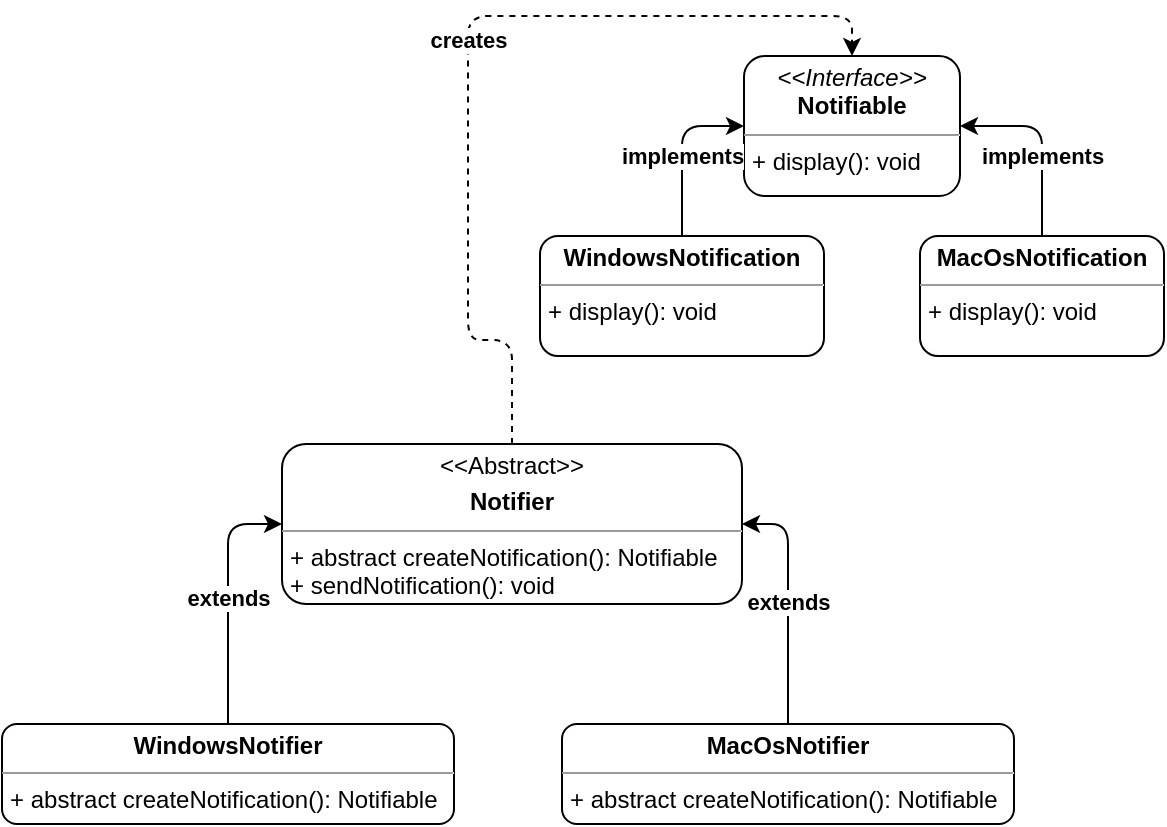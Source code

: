 <mxfile version="15.2.7" type="device" pages="13"><diagram id="C5RBs43oDa-KdzZeNtuy" name="factory-method"><mxGraphModel dx="1234" dy="537" grid="0" gridSize="10" guides="1" tooltips="1" connect="1" arrows="1" fold="1" page="1" pageScale="1" pageWidth="827" pageHeight="1169" math="0" shadow="0"><root><mxCell id="WIyWlLk6GJQsqaUBKTNV-0"/><mxCell id="WIyWlLk6GJQsqaUBKTNV-1" parent="WIyWlLk6GJQsqaUBKTNV-0"/><mxCell id="YxWZyRbutUpzE7ro45F1-7" value="&lt;p style=&quot;margin: 0px ; margin-top: 4px ; text-align: center&quot;&gt;&lt;i&gt;&amp;lt;&amp;lt;Interface&amp;gt;&amp;gt;&lt;/i&gt;&lt;br&gt;&lt;b&gt;Notifiable&lt;/b&gt;&lt;/p&gt;&lt;hr size=&quot;1&quot;&gt;&lt;p style=&quot;margin: 0px ; margin-left: 4px&quot;&gt;+ display(): void&lt;br&gt;&lt;/p&gt;" style="verticalAlign=top;align=left;overflow=fill;fontSize=12;fontFamily=Helvetica;html=1;rounded=1;" parent="WIyWlLk6GJQsqaUBKTNV-1" vertex="1"><mxGeometry x="462" y="170" width="108" height="70" as="geometry"/></mxCell><mxCell id="YxWZyRbutUpzE7ro45F1-13" value="implements" style="edgeStyle=orthogonalEdgeStyle;orthogonalLoop=1;jettySize=auto;html=1;entryX=0;entryY=0.5;entryDx=0;entryDy=0;fontStyle=1;" parent="WIyWlLk6GJQsqaUBKTNV-1" source="YxWZyRbutUpzE7ro45F1-12" target="YxWZyRbutUpzE7ro45F1-7" edge="1"><mxGeometry x="-0.07" relative="1" as="geometry"><mxPoint as="offset"/></mxGeometry></mxCell><mxCell id="YxWZyRbutUpzE7ro45F1-12" value="&lt;p style=&quot;margin: 0px ; margin-top: 4px ; text-align: center&quot;&gt;&lt;b&gt;WindowsNotification&lt;/b&gt;&lt;/p&gt;&lt;hr size=&quot;1&quot;&gt;&lt;p style=&quot;margin: 0px ; margin-left: 4px&quot;&gt;+ display(): void&lt;/p&gt;" style="verticalAlign=top;align=left;overflow=fill;fontSize=12;fontFamily=Helvetica;html=1;rounded=1;" parent="WIyWlLk6GJQsqaUBKTNV-1" vertex="1"><mxGeometry x="360" y="260" width="142" height="60" as="geometry"/></mxCell><mxCell id="YxWZyRbutUpzE7ro45F1-15" value="implements" style="edgeStyle=orthogonalEdgeStyle;orthogonalLoop=1;jettySize=auto;html=1;entryX=1;entryY=0.5;entryDx=0;entryDy=0;fontStyle=1;" parent="WIyWlLk6GJQsqaUBKTNV-1" source="YxWZyRbutUpzE7ro45F1-14" target="YxWZyRbutUpzE7ro45F1-7" edge="1"><mxGeometry x="-0.167" relative="1" as="geometry"><mxPoint as="offset"/></mxGeometry></mxCell><mxCell id="YxWZyRbutUpzE7ro45F1-14" value="&lt;p style=&quot;margin: 0px ; margin-top: 4px ; text-align: center&quot;&gt;&lt;b&gt;MacOsNotification&lt;/b&gt;&lt;/p&gt;&lt;hr size=&quot;1&quot;&gt;&lt;p style=&quot;margin: 0px ; margin-left: 4px&quot;&gt;+ display(): void&lt;/p&gt;" style="verticalAlign=top;align=left;overflow=fill;fontSize=12;fontFamily=Helvetica;html=1;rounded=1;" parent="WIyWlLk6GJQsqaUBKTNV-1" vertex="1"><mxGeometry x="550" y="260" width="122" height="60" as="geometry"/></mxCell><mxCell id="YxWZyRbutUpzE7ro45F1-25" value="creates" style="edgeStyle=orthogonalEdgeStyle;orthogonalLoop=1;jettySize=auto;html=1;entryX=0.5;entryY=0;entryDx=0;entryDy=0;dashed=1;fontStyle=1;exitX=0.5;exitY=0;exitDx=0;exitDy=0;" parent="WIyWlLk6GJQsqaUBKTNV-1" source="YxWZyRbutUpzE7ro45F1-16" target="YxWZyRbutUpzE7ro45F1-7" edge="1"><mxGeometry relative="1" as="geometry"><Array as="points"><mxPoint x="346" y="312"/><mxPoint x="324" y="312"/><mxPoint x="324" y="150"/><mxPoint x="516" y="150"/></Array></mxGeometry></mxCell><mxCell id="YxWZyRbutUpzE7ro45F1-16" value="&lt;p style=&quot;margin: 0px ; margin-top: 4px ; text-align: center&quot;&gt;&amp;lt;&amp;lt;Abstract&amp;gt;&amp;gt;&lt;/p&gt;&lt;p style=&quot;margin: 0px ; margin-top: 4px ; text-align: center&quot;&gt;&lt;b&gt;Notifier&lt;/b&gt;&lt;/p&gt;&lt;hr size=&quot;1&quot;&gt;&lt;p style=&quot;margin: 0px ; margin-left: 4px&quot;&gt;+ abstract createNotification(): Notifiable&lt;/p&gt;&lt;p style=&quot;margin: 0px ; margin-left: 4px&quot;&gt;+ sendNotification(): void&lt;/p&gt;" style="verticalAlign=top;align=left;overflow=fill;fontSize=12;fontFamily=Helvetica;html=1;rounded=1;" parent="WIyWlLk6GJQsqaUBKTNV-1" vertex="1"><mxGeometry x="231" y="364" width="230" height="80" as="geometry"/></mxCell><mxCell id="YxWZyRbutUpzE7ro45F1-19" value="extends" style="edgeStyle=orthogonalEdgeStyle;orthogonalLoop=1;jettySize=auto;html=1;entryX=0;entryY=0.5;entryDx=0;entryDy=0;fontStyle=1;" parent="WIyWlLk6GJQsqaUBKTNV-1" source="YxWZyRbutUpzE7ro45F1-18" target="YxWZyRbutUpzE7ro45F1-16" edge="1"><mxGeometry relative="1" as="geometry"/></mxCell><mxCell id="YxWZyRbutUpzE7ro45F1-18" value="&lt;p style=&quot;margin: 0px ; margin-top: 4px ; text-align: center&quot;&gt;&lt;b&gt;WindowsNotifier&lt;/b&gt;&lt;/p&gt;&lt;hr size=&quot;1&quot;&gt;&lt;p style=&quot;margin: 0px ; margin-left: 4px&quot;&gt;+ abstract createNotification(): Notifiable&lt;br&gt;&lt;/p&gt;" style="verticalAlign=top;align=left;overflow=fill;fontSize=12;fontFamily=Helvetica;html=1;rounded=1;" parent="WIyWlLk6GJQsqaUBKTNV-1" vertex="1"><mxGeometry x="91" y="504" width="226" height="50" as="geometry"/></mxCell><mxCell id="YxWZyRbutUpzE7ro45F1-23" value="extends" style="edgeStyle=orthogonalEdgeStyle;orthogonalLoop=1;jettySize=auto;html=1;entryX=1;entryY=0.5;entryDx=0;entryDy=0;fontStyle=1;" parent="WIyWlLk6GJQsqaUBKTNV-1" source="YxWZyRbutUpzE7ro45F1-20" target="YxWZyRbutUpzE7ro45F1-16" edge="1"><mxGeometry relative="1" as="geometry"/></mxCell><mxCell id="YxWZyRbutUpzE7ro45F1-20" value="&lt;p style=&quot;margin: 0px ; margin-top: 4px ; text-align: center&quot;&gt;&lt;b&gt;MacOsNotifier&lt;/b&gt;&lt;/p&gt;&lt;hr size=&quot;1&quot;&gt;&lt;p style=&quot;margin: 0px ; margin-left: 4px&quot;&gt;+ abstract createNotification(): Notifiable&lt;br&gt;&lt;/p&gt;" style="verticalAlign=top;align=left;overflow=fill;fontSize=12;fontFamily=Helvetica;html=1;rounded=1;" parent="WIyWlLk6GJQsqaUBKTNV-1" vertex="1"><mxGeometry x="371" y="504" width="226" height="50" as="geometry"/></mxCell></root></mxGraphModel></diagram><diagram id="uqIyOd3rMwFQJI-9v7X5" name="abstract-factory"><mxGraphModel dx="1422" dy="5503" grid="0" gridSize="10" guides="1" tooltips="1" connect="1" arrows="1" fold="1" page="1" pageScale="1" pageWidth="3300" pageHeight="4681" background="none" math="0" shadow="0"><root><mxCell id="-o8DdjZ31NZdbWj4wjs7-0"/><mxCell id="-o8DdjZ31NZdbWj4wjs7-1" parent="-o8DdjZ31NZdbWj4wjs7-0"/><mxCell id="-o8DdjZ31NZdbWj4wjs7-14" value="implements" style="edgeStyle=orthogonalEdgeStyle;orthogonalLoop=1;jettySize=auto;html=1;entryX=0.37;entryY=0.953;entryDx=0;entryDy=0;entryPerimeter=0;strokeWidth=2;strokeColor=#E07A5F;fontColor=#393C56;curved=1;labelBackgroundColor=#F4F1DE;" parent="-o8DdjZ31NZdbWj4wjs7-1" source="-o8DdjZ31NZdbWj4wjs7-2" target="-o8DdjZ31NZdbWj4wjs7-11" edge="1"><mxGeometry x="0.297" relative="1" as="geometry"><Array as="points"><mxPoint x="449" y="350"/></Array><mxPoint as="offset"/></mxGeometry></mxCell><mxCell id="-o8DdjZ31NZdbWj4wjs7-15" value="implements" style="edgeStyle=orthogonalEdgeStyle;orthogonalLoop=1;jettySize=auto;html=1;entryX=0.633;entryY=0.962;entryDx=0;entryDy=0;entryPerimeter=0;strokeWidth=2;strokeColor=#E07A5F;fontColor=#393C56;curved=1;labelBackgroundColor=#F4F1DE;" parent="-o8DdjZ31NZdbWj4wjs7-1" source="-o8DdjZ31NZdbWj4wjs7-2" target="-o8DdjZ31NZdbWj4wjs7-13" edge="1"><mxGeometry x="0.24" relative="1" as="geometry"><mxPoint x="740" y="280" as="targetPoint"/><Array as="points"><mxPoint x="741" y="355"/></Array><mxPoint as="offset"/></mxGeometry></mxCell><mxCell id="-o8DdjZ31NZdbWj4wjs7-2" value="&lt;p style=&quot;margin: 0px ; margin-top: 4px ; text-align: center&quot;&gt;&lt;i&gt;&amp;lt;&amp;lt;Interface&amp;gt;&amp;gt;&lt;/i&gt;&lt;br&gt;&lt;/p&gt;&lt;p style=&quot;margin: 0px ; margin-top: 4px ; text-align: center&quot;&gt;&lt;b&gt;&lt;i&gt;IButton&lt;/i&gt;&lt;/b&gt;&lt;/p&gt;&lt;hr size=&quot;1&quot;&gt;&lt;p style=&quot;margin: 0px ; margin-left: 4px&quot;&gt;+ render() : void&lt;/p&gt;" style="verticalAlign=top;align=left;overflow=fill;fontSize=12;fontFamily=Helvetica;html=1;fillColor=#F2CC8F;strokeColor=#E07A5F;fontColor=#393C56;rounded=1;" parent="-o8DdjZ31NZdbWj4wjs7-1" vertex="1"><mxGeometry x="510" y="320" width="190" height="70" as="geometry"/></mxCell><mxCell id="-o8DdjZ31NZdbWj4wjs7-3" value="&lt;p style=&quot;margin: 0px ; margin-top: 4px ; text-align: center&quot;&gt;&lt;i&gt;&amp;lt;&amp;lt;Interface&amp;gt;&amp;gt;&lt;/i&gt;&lt;br&gt;&lt;/p&gt;&lt;p style=&quot;margin: 0px ; margin-top: 4px ; text-align: center&quot;&gt;&lt;b&gt;&lt;i&gt;ICheckbox&lt;/i&gt;&lt;/b&gt;&lt;/p&gt;&lt;hr size=&quot;1&quot;&gt;&lt;p style=&quot;margin: 0px ; margin-left: 4px&quot;&gt;+ render() : void&lt;/p&gt;" style="verticalAlign=top;align=left;overflow=fill;fontSize=12;fontFamily=Helvetica;html=1;fillColor=#F2CC8F;strokeColor=#E07A5F;fontColor=#393C56;rounded=1;" parent="-o8DdjZ31NZdbWj4wjs7-1" vertex="1"><mxGeometry x="510" y="420" width="190" height="70" as="geometry"/></mxCell><mxCell id="-o8DdjZ31NZdbWj4wjs7-8" value="IOSButton" style="swimlane;fontStyle=1;align=center;verticalAlign=top;childLayout=stackLayout;horizontal=1;startSize=26;horizontalStack=0;resizeParent=1;resizeParentMax=0;resizeLast=0;collapsible=1;marginBottom=0;fillColor=#F2CC8F;strokeColor=#E07A5F;fontColor=#393C56;rounded=1;" parent="-o8DdjZ31NZdbWj4wjs7-1" vertex="1"><mxGeometry x="390" y="220" width="160" height="52" as="geometry"/></mxCell><mxCell id="-o8DdjZ31NZdbWj4wjs7-11" value="+ render() : void" style="text;strokeColor=none;fillColor=none;align=left;verticalAlign=top;spacingLeft=4;spacingRight=4;overflow=hidden;rotatable=0;points=[[0,0.5],[1,0.5]];portConstraint=eastwest;fontColor=#393C56;rounded=1;" parent="-o8DdjZ31NZdbWj4wjs7-8" vertex="1"><mxGeometry y="26" width="160" height="26" as="geometry"/></mxCell><mxCell id="-o8DdjZ31NZdbWj4wjs7-12" value="MaterialButton" style="swimlane;fontStyle=1;align=center;verticalAlign=top;childLayout=stackLayout;horizontal=1;startSize=26;horizontalStack=0;resizeParent=1;resizeParentMax=0;resizeLast=0;collapsible=1;marginBottom=0;fillColor=#F2CC8F;strokeColor=#E07A5F;fontColor=#393C56;rounded=1;" parent="-o8DdjZ31NZdbWj4wjs7-1" vertex="1"><mxGeometry x="640" y="220" width="160" height="52" as="geometry"/></mxCell><mxCell id="-o8DdjZ31NZdbWj4wjs7-13" value="+ render() : void" style="text;strokeColor=none;fillColor=none;align=left;verticalAlign=top;spacingLeft=4;spacingRight=4;overflow=hidden;rotatable=0;points=[[0,0.5],[1,0.5]];portConstraint=eastwest;fontColor=#393C56;rounded=1;" parent="-o8DdjZ31NZdbWj4wjs7-12" vertex="1"><mxGeometry y="26" width="160" height="26" as="geometry"/></mxCell><mxCell id="-o8DdjZ31NZdbWj4wjs7-19" value="implements" style="edgeStyle=orthogonalEdgeStyle;orthogonalLoop=1;jettySize=auto;html=1;entryX=0;entryY=0.571;entryDx=0;entryDy=0;entryPerimeter=0;strokeWidth=2;strokeColor=#E07A5F;fontColor=#393C56;curved=1;labelBackgroundColor=#F4F1DE;" parent="-o8DdjZ31NZdbWj4wjs7-1" source="-o8DdjZ31NZdbWj4wjs7-17" target="-o8DdjZ31NZdbWj4wjs7-3" edge="1"><mxGeometry x="-0.385" relative="1" as="geometry"><Array as="points"><mxPoint x="440" y="460"/></Array><mxPoint as="offset"/></mxGeometry></mxCell><mxCell id="-o8DdjZ31NZdbWj4wjs7-17" value="IOSCheckbox" style="swimlane;fontStyle=1;align=center;verticalAlign=top;childLayout=stackLayout;horizontal=1;startSize=26;horizontalStack=0;resizeParent=1;resizeParentMax=0;resizeLast=0;collapsible=1;marginBottom=0;fillColor=#F2CC8F;strokeColor=#E07A5F;fontColor=#393C56;rounded=1;" parent="-o8DdjZ31NZdbWj4wjs7-1" vertex="1"><mxGeometry x="380" y="520" width="160" height="52" as="geometry"/></mxCell><mxCell id="-o8DdjZ31NZdbWj4wjs7-18" value="+ render() : void" style="text;strokeColor=none;fillColor=none;align=left;verticalAlign=top;spacingLeft=4;spacingRight=4;overflow=hidden;rotatable=0;points=[[0,0.5],[1,0.5]];portConstraint=eastwest;fontColor=#393C56;rounded=1;" parent="-o8DdjZ31NZdbWj4wjs7-17" vertex="1"><mxGeometry y="26" width="160" height="26" as="geometry"/></mxCell><mxCell id="-o8DdjZ31NZdbWj4wjs7-22" value="implements" style="edgeStyle=orthogonalEdgeStyle;orthogonalLoop=1;jettySize=auto;html=1;entryX=1;entryY=0.571;entryDx=0;entryDy=0;entryPerimeter=0;strokeWidth=2;strokeColor=#E07A5F;fontColor=#393C56;curved=1;labelBackgroundColor=#F4F1DE;" parent="-o8DdjZ31NZdbWj4wjs7-1" source="-o8DdjZ31NZdbWj4wjs7-20" target="-o8DdjZ31NZdbWj4wjs7-3" edge="1"><mxGeometry x="-0.167" relative="1" as="geometry"><mxPoint as="offset"/></mxGeometry></mxCell><mxCell id="-o8DdjZ31NZdbWj4wjs7-20" value="MaterialCheckbox" style="swimlane;fontStyle=1;align=center;verticalAlign=top;childLayout=stackLayout;horizontal=1;startSize=26;horizontalStack=0;resizeParent=1;resizeParentMax=0;resizeLast=0;collapsible=1;marginBottom=0;fillColor=#F2CC8F;strokeColor=#E07A5F;fontColor=#393C56;rounded=1;" parent="-o8DdjZ31NZdbWj4wjs7-1" vertex="1"><mxGeometry x="650" y="520" width="160" height="52" as="geometry"/></mxCell><mxCell id="-o8DdjZ31NZdbWj4wjs7-21" value="+ render() : void" style="text;strokeColor=none;fillColor=none;align=left;verticalAlign=top;spacingLeft=4;spacingRight=4;overflow=hidden;rotatable=0;points=[[0,0.5],[1,0.5]];portConstraint=eastwest;fontColor=#393C56;rounded=1;" parent="-o8DdjZ31NZdbWj4wjs7-20" vertex="1"><mxGeometry y="26" width="160" height="26" as="geometry"/></mxCell><mxCell id="-o8DdjZ31NZdbWj4wjs7-28" style="edgeStyle=orthogonalEdgeStyle;orthogonalLoop=1;jettySize=auto;html=1;entryX=0.5;entryY=1;entryDx=0;entryDy=0;dashed=1;strokeWidth=2;strokeColor=#E07A5F;fontColor=#393C56;curved=1;labelBackgroundColor=#F4F1DE;" parent="-o8DdjZ31NZdbWj4wjs7-1" source="-o8DdjZ31NZdbWj4wjs7-23" target="-o8DdjZ31NZdbWj4wjs7-25" edge="1"><mxGeometry relative="1" as="geometry"/></mxCell><mxCell id="-o8DdjZ31NZdbWj4wjs7-29" style="edgeStyle=orthogonalEdgeStyle;orthogonalLoop=1;jettySize=auto;html=1;entryX=0.5;entryY=0;entryDx=0;entryDy=0;dashed=1;strokeWidth=2;strokeColor=#E07A5F;fontColor=#393C56;curved=1;labelBackgroundColor=#F4F1DE;" parent="-o8DdjZ31NZdbWj4wjs7-1" source="-o8DdjZ31NZdbWj4wjs7-23" target="-o8DdjZ31NZdbWj4wjs7-24" edge="1"><mxGeometry relative="1" as="geometry"/></mxCell><mxCell id="-o8DdjZ31NZdbWj4wjs7-23" value="&lt;p style=&quot;margin: 0px ; margin-top: 4px ; text-align: center&quot;&gt;&lt;i&gt;&amp;lt;&amp;lt;Interface&amp;gt;&amp;gt;&lt;/i&gt;&lt;br&gt;&lt;b&gt;UIFactory&lt;/b&gt;&lt;/p&gt;&lt;hr size=&quot;1&quot;&gt;&lt;p style=&quot;margin: 0px ; margin-left: 4px&quot;&gt;+ createButton() : IButton&lt;/p&gt;&lt;p style=&quot;margin: 0px ; margin-left: 4px&quot;&gt;+ createCheckbox() : ICheckbox&lt;/p&gt;" style="verticalAlign=top;align=left;overflow=fill;fontSize=12;fontFamily=Helvetica;html=1;fillColor=#F2CC8F;strokeColor=#E07A5F;fontColor=#393C56;rounded=1;" parent="-o8DdjZ31NZdbWj4wjs7-1" vertex="1"><mxGeometry x="910" y="350" width="190" height="90" as="geometry"/></mxCell><mxCell id="-o8DdjZ31NZdbWj4wjs7-30" style="edgeStyle=orthogonalEdgeStyle;orthogonalLoop=1;jettySize=auto;html=1;entryX=0.385;entryY=1.019;entryDx=0;entryDy=0;entryPerimeter=0;dashed=1;fillColor=#F2CC8F;strokeColor=#E07A5F;strokeWidth=2;fontColor=#393C56;curved=1;labelBackgroundColor=#F4F1DE;" parent="-o8DdjZ31NZdbWj4wjs7-1" source="-o8DdjZ31NZdbWj4wjs7-24" target="-o8DdjZ31NZdbWj4wjs7-18" edge="1"><mxGeometry relative="1" as="geometry"><Array as="points"><mxPoint x="1005" y="640"/><mxPoint x="442" y="640"/></Array></mxGeometry></mxCell><mxCell id="-o8DdjZ31NZdbWj4wjs7-32" style="edgeStyle=orthogonalEdgeStyle;orthogonalLoop=1;jettySize=auto;html=1;dashed=1;entryX=0.458;entryY=-0.016;entryDx=0;entryDy=0;entryPerimeter=0;fillColor=#F2CC8F;strokeColor=#E07A5F;strokeWidth=2;fontColor=#393C56;curved=1;labelBackgroundColor=#F4F1DE;" parent="-o8DdjZ31NZdbWj4wjs7-1" source="-o8DdjZ31NZdbWj4wjs7-24" target="-o8DdjZ31NZdbWj4wjs7-8" edge="1"><mxGeometry relative="1" as="geometry"><mxPoint x="1150" y="140" as="targetPoint"/><Array as="points"><mxPoint x="1140" y="546"/><mxPoint x="1140" y="140"/><mxPoint x="463" y="140"/></Array></mxGeometry></mxCell><mxCell id="-o8DdjZ31NZdbWj4wjs7-24" value="&lt;p style=&quot;margin: 0px ; margin-top: 4px ; text-align: center&quot;&gt;&lt;i&gt;&amp;lt;&amp;lt;Interface&amp;gt;&amp;gt;&lt;/i&gt;&lt;br&gt;&lt;b&gt;IOSFactory&lt;/b&gt;&lt;/p&gt;&lt;hr size=&quot;1&quot;&gt;&lt;p style=&quot;margin: 0px ; margin-left: 4px&quot;&gt;+ createButton() : IButton&lt;/p&gt;&lt;p style=&quot;margin: 0px ; margin-left: 4px&quot;&gt;+ createCheckbox() : ICheckbox&lt;/p&gt;" style="verticalAlign=top;align=left;overflow=fill;fontSize=12;fontFamily=Helvetica;html=1;fillColor=#F2CC8F;strokeColor=#E07A5F;fontColor=#393C56;rounded=1;" parent="-o8DdjZ31NZdbWj4wjs7-1" vertex="1"><mxGeometry x="910" y="501" width="190" height="90" as="geometry"/></mxCell><mxCell id="-o8DdjZ31NZdbWj4wjs7-26" style="edgeStyle=orthogonalEdgeStyle;orthogonalLoop=1;jettySize=auto;html=1;entryX=0.5;entryY=0;entryDx=0;entryDy=0;dashed=1;fillColor=#F2CC8F;strokeColor=#E07A5F;strokeWidth=2;fontColor=#393C56;curved=1;labelBackgroundColor=#F4F1DE;" parent="-o8DdjZ31NZdbWj4wjs7-1" source="-o8DdjZ31NZdbWj4wjs7-25" target="-o8DdjZ31NZdbWj4wjs7-12" edge="1"><mxGeometry relative="1" as="geometry"><Array as="points"><mxPoint x="1005" y="170"/><mxPoint x="720" y="170"/></Array></mxGeometry></mxCell><mxCell id="-o8DdjZ31NZdbWj4wjs7-27" style="edgeStyle=orthogonalEdgeStyle;orthogonalLoop=1;jettySize=auto;html=1;entryX=1.016;entryY=0.186;entryDx=0;entryDy=0;entryPerimeter=0;dashed=1;fillColor=#F2CC8F;strokeColor=#E07A5F;strokeWidth=2;fontColor=#393C56;curved=1;labelBackgroundColor=#F4F1DE;" parent="-o8DdjZ31NZdbWj4wjs7-1" source="-o8DdjZ31NZdbWj4wjs7-25" target="-o8DdjZ31NZdbWj4wjs7-21" edge="1"><mxGeometry relative="1" as="geometry"><Array as="points"><mxPoint x="860" y="246"/><mxPoint x="860" y="551"/></Array></mxGeometry></mxCell><mxCell id="-o8DdjZ31NZdbWj4wjs7-25" value="&lt;p style=&quot;margin: 0px ; margin-top: 4px ; text-align: center&quot;&gt;&lt;i&gt;&amp;lt;&amp;lt;Interface&amp;gt;&amp;gt;&lt;/i&gt;&lt;br&gt;&lt;b&gt;MaterialFactory&lt;/b&gt;&lt;/p&gt;&lt;hr size=&quot;1&quot;&gt;&lt;p style=&quot;margin: 0px ; margin-left: 4px&quot;&gt;+ createButton() : IButton&lt;/p&gt;&lt;p style=&quot;margin: 0px ; margin-left: 4px&quot;&gt;+ createCheckbox() : ICheckbox&lt;/p&gt;" style="verticalAlign=top;align=left;overflow=fill;fontSize=12;fontFamily=Helvetica;html=1;fillColor=#F2CC8F;strokeColor=#E07A5F;fontColor=#393C56;rounded=1;" parent="-o8DdjZ31NZdbWj4wjs7-1" vertex="1"><mxGeometry x="910" y="201" width="190" height="90" as="geometry"/></mxCell><mxCell id="-o8DdjZ31NZdbWj4wjs7-39" style="edgeStyle=orthogonalEdgeStyle;orthogonalLoop=1;jettySize=auto;html=1;entryX=1;entryY=0.5;entryDx=0;entryDy=0;strokeWidth=2;strokeColor=#E07A5F;fontColor=#393C56;curved=1;labelBackgroundColor=#F4F1DE;" parent="-o8DdjZ31NZdbWj4wjs7-1" source="-o8DdjZ31NZdbWj4wjs7-38" target="-o8DdjZ31NZdbWj4wjs7-23" edge="1"><mxGeometry relative="1" as="geometry"/></mxCell><mxCell id="-o8DdjZ31NZdbWj4wjs7-38" value="&lt;p style=&quot;margin: 0px ; margin-top: 4px ; text-align: center&quot;&gt;&lt;b&gt;MobileApplication&lt;/b&gt;&lt;/p&gt;&lt;hr size=&quot;1&quot;&gt;&lt;p style=&quot;margin: 0px ; margin-left: 4px&quot;&gt;+ factory : UIFactory&lt;/p&gt;&lt;hr size=&quot;1&quot;&gt;&lt;p style=&quot;margin: 0px ; margin-left: 4px&quot;&gt;+ MobileApplication(UIFactory)&lt;/p&gt;&lt;p style=&quot;margin: 0px ; margin-left: 4px&quot;&gt;+ render() : void&lt;/p&gt;" style="verticalAlign=top;align=left;overflow=fill;fontSize=12;fontFamily=Helvetica;html=1;fillColor=#F2CC8F;strokeColor=#E07A5F;fontColor=#393C56;rounded=1;" parent="-o8DdjZ31NZdbWj4wjs7-1" vertex="1"><mxGeometry x="1210" y="350" width="190" height="90" as="geometry"/></mxCell><mxCell id="Bt8MqIE3J2tMeCcnWgcc-0" value="Abstract Factory Pattern" style="text;html=1;strokeColor=none;fillColor=none;align=center;verticalAlign=middle;whiteSpace=wrap;strokeWidth=110;fontSize=25;fontStyle=3;fontColor=#393C56;rounded=1;" parent="-o8DdjZ31NZdbWj4wjs7-1" vertex="1"><mxGeometry x="700" y="40" width="220" height="20" as="geometry"/></mxCell></root></mxGraphModel></diagram><diagram id="UUew9wkR1XBxSG06YJV6" name="builder"><mxGraphModel dx="1422" dy="822" grid="0" gridSize="10" guides="1" tooltips="1" connect="1" arrows="1" fold="1" page="1" pageScale="1" pageWidth="2339" pageHeight="3300" math="0" shadow="0"><root><mxCell id="K8AQ4UUt9L5lkQaSnExd-0"/><mxCell id="K8AQ4UUt9L5lkQaSnExd-1" parent="K8AQ4UUt9L5lkQaSnExd-0"/><mxCell id="pONkeYu0zIjSUaKlVw8a-14" value="implements" style="edgeStyle=orthogonalEdgeStyle;orthogonalLoop=1;jettySize=auto;html=1;entryX=0.5;entryY=1;entryDx=0;entryDy=0;dashed=1;curved=1;" parent="K8AQ4UUt9L5lkQaSnExd-1" source="K8AQ4UUt9L5lkQaSnExd-11" target="K8AQ4UUt9L5lkQaSnExd-27" edge="1"><mxGeometry relative="1" as="geometry"/></mxCell><mxCell id="K8AQ4UUt9L5lkQaSnExd-11" value="FamilyCarBuilder" style="swimlane;fontStyle=1;childLayout=stackLayout;horizontal=1;startSize=26;fillColor=none;horizontalStack=0;resizeParent=1;resizeParentMax=0;resizeLast=0;collapsible=1;marginBottom=0;rounded=1;" parent="K8AQ4UUt9L5lkQaSnExd-1" vertex="1"><mxGeometry x="807" y="493" width="230" height="266" as="geometry"/></mxCell><mxCell id="K8AQ4UUt9L5lkQaSnExd-12" value="+ engine: Engine" style="text;strokeColor=none;fillColor=none;align=left;verticalAlign=top;spacingLeft=4;spacingRight=4;overflow=hidden;rotatable=0;points=[[0,0.5],[1,0.5]];portConstraint=eastwest;rounded=1;" parent="K8AQ4UUt9L5lkQaSnExd-11" vertex="1"><mxGeometry y="26" width="230" height="26" as="geometry"/></mxCell><mxCell id="K8AQ4UUt9L5lkQaSnExd-13" value="+ doorsNumber: int" style="text;strokeColor=none;fillColor=none;align=left;verticalAlign=top;spacingLeft=4;spacingRight=4;overflow=hidden;rotatable=0;points=[[0,0.5],[1,0.5]];portConstraint=eastwest;rounded=1;" parent="K8AQ4UUt9L5lkQaSnExd-11" vertex="1"><mxGeometry y="52" width="230" height="26" as="geometry"/></mxCell><mxCell id="K8AQ4UUt9L5lkQaSnExd-14" value="+ transmission: Transmission" style="text;strokeColor=none;fillColor=none;align=left;verticalAlign=top;spacingLeft=4;spacingRight=4;overflow=hidden;rotatable=0;points=[[0,0.5],[1,0.5]];portConstraint=eastwest;rounded=1;" parent="K8AQ4UUt9L5lkQaSnExd-11" vertex="1"><mxGeometry y="78" width="230" height="26" as="geometry"/></mxCell><mxCell id="K8AQ4UUt9L5lkQaSnExd-15" value="+ carType: Type" style="text;strokeColor=none;fillColor=none;align=left;verticalAlign=top;spacingLeft=4;spacingRight=4;overflow=hidden;rotatable=0;points=[[0,0.5],[1,0.5]];portConstraint=eastwest;rounded=1;" parent="K8AQ4UUt9L5lkQaSnExd-11" vertex="1"><mxGeometry y="104" width="230" height="26" as="geometry"/></mxCell><mxCell id="K8AQ4UUt9L5lkQaSnExd-19" value="" style="line;strokeWidth=1;fillColor=none;align=left;verticalAlign=middle;spacingTop=-1;spacingLeft=3;spacingRight=3;rotatable=0;labelPosition=right;points=[];portConstraint=eastwest;rounded=1;" parent="K8AQ4UUt9L5lkQaSnExd-11" vertex="1"><mxGeometry y="130" width="230" height="8" as="geometry"/></mxCell><mxCell id="K8AQ4UUt9L5lkQaSnExd-20" value="+ setEngine(Engine): void" style="text;strokeColor=none;fillColor=none;align=left;verticalAlign=top;spacingLeft=4;spacingRight=4;overflow=hidden;rotatable=0;points=[[0,0.5],[1,0.5]];portConstraint=eastwest;rounded=1;" parent="K8AQ4UUt9L5lkQaSnExd-11" vertex="1"><mxGeometry y="138" width="230" height="26" as="geometry"/></mxCell><mxCell id="K8AQ4UUt9L5lkQaSnExd-21" value="+ setDoorsNumber(int): void" style="text;strokeColor=none;fillColor=none;align=left;verticalAlign=top;spacingLeft=4;spacingRight=4;overflow=hidden;rotatable=0;points=[[0,0.5],[1,0.5]];portConstraint=eastwest;rounded=1;" parent="K8AQ4UUt9L5lkQaSnExd-11" vertex="1"><mxGeometry y="164" width="230" height="26" as="geometry"/></mxCell><mxCell id="K8AQ4UUt9L5lkQaSnExd-22" value="+ setTransmission(Transmission): void" style="text;strokeColor=none;fillColor=none;align=left;verticalAlign=top;spacingLeft=4;spacingRight=4;overflow=hidden;rotatable=0;points=[[0,0.5],[1,0.5]];portConstraint=eastwest;rounded=1;" parent="K8AQ4UUt9L5lkQaSnExd-11" vertex="1"><mxGeometry y="190" width="230" height="26" as="geometry"/></mxCell><mxCell id="K8AQ4UUt9L5lkQaSnExd-24" value="+ setCarType(Type): void" style="text;strokeColor=none;fillColor=none;align=left;verticalAlign=top;spacingLeft=4;spacingRight=4;overflow=hidden;rotatable=0;points=[[0,0.5],[1,0.5]];portConstraint=eastwest;rounded=1;" parent="K8AQ4UUt9L5lkQaSnExd-11" vertex="1"><mxGeometry y="216" width="230" height="24" as="geometry"/></mxCell><mxCell id="K8AQ4UUt9L5lkQaSnExd-25" value="+ build(): FamilyCar" style="text;strokeColor=none;fillColor=none;align=left;verticalAlign=top;spacingLeft=4;spacingRight=4;overflow=hidden;rotatable=0;points=[[0,0.5],[1,0.5]];portConstraint=eastwest;rounded=1;" parent="K8AQ4UUt9L5lkQaSnExd-11" vertex="1"><mxGeometry y="240" width="230" height="26" as="geometry"/></mxCell><mxCell id="K8AQ4UUt9L5lkQaSnExd-16" value="" style="text;strokeColor=none;fillColor=none;align=left;verticalAlign=middle;spacingTop=-1;spacingLeft=4;spacingRight=4;rotatable=0;labelPosition=right;points=[];portConstraint=eastwest;rounded=1;" parent="K8AQ4UUt9L5lkQaSnExd-1" vertex="1"><mxGeometry x="947" y="543" width="20" height="14" as="geometry"/></mxCell><mxCell id="K8AQ4UUt9L5lkQaSnExd-17" value="" style="text;strokeColor=none;fillColor=none;align=left;verticalAlign=middle;spacingTop=-1;spacingLeft=4;spacingRight=4;rotatable=0;labelPosition=right;points=[];portConstraint=eastwest;rounded=1;" parent="K8AQ4UUt9L5lkQaSnExd-1" vertex="1"><mxGeometry x="947" y="543" width="20" height="14" as="geometry"/></mxCell><mxCell id="K8AQ4UUt9L5lkQaSnExd-27" value="&lt;p style=&quot;margin: 0px ; margin-top: 4px ; text-align: center&quot;&gt;&lt;i&gt;&amp;lt;&amp;lt;Interface&amp;gt;&amp;gt;&lt;/i&gt;&lt;br&gt;&lt;b&gt;ICarBuilder&lt;/b&gt;&lt;/p&gt;&lt;p style=&quot;margin: 0px ; margin-left: 4px&quot;&gt;&lt;span&gt;&lt;br&gt;&lt;/span&gt;&lt;/p&gt;&lt;p style=&quot;margin: 0px ; margin-left: 4px&quot;&gt;&lt;span&gt;+ setEngine(Engine): void&lt;/span&gt;&lt;br&gt;&lt;/p&gt;&lt;p style=&quot;margin: 0px ; margin-left: 4px&quot;&gt;+ setDoorsNumber(int): void&lt;/p&gt;&lt;p style=&quot;margin: 0px ; margin-left: 4px&quot;&gt;+ setTransmission(Transmission): void&lt;/p&gt;&lt;p style=&quot;margin: 0px ; margin-left: 4px&quot;&gt;+ setCarType(Type): void&lt;/p&gt;&lt;p style=&quot;margin: 0px ; margin-left: 4px&quot;&gt;+ create(): void&lt;/p&gt;" style="verticalAlign=top;align=left;overflow=fill;fontSize=12;fontFamily=Helvetica;html=1;rounded=1;" parent="K8AQ4UUt9L5lkQaSnExd-1" vertex="1"><mxGeometry x="646" y="284" width="221" height="129" as="geometry"/></mxCell><mxCell id="47ty5sPvBBeUjQjCfkm8-0" value="" style="line;strokeWidth=1;fillColor=none;align=left;verticalAlign=middle;spacingTop=-1;spacingLeft=3;spacingRight=3;rotatable=0;labelPosition=right;points=[];portConstraint=eastwest;rounded=1;" parent="K8AQ4UUt9L5lkQaSnExd-1" vertex="1"><mxGeometry x="646" y="313" width="221" height="8" as="geometry"/></mxCell><mxCell id="pONkeYu0zIjSUaKlVw8a-23" style="edgeStyle=orthogonalEdgeStyle;orthogonalLoop=1;jettySize=auto;html=1;entryX=1;entryY=0.5;entryDx=0;entryDy=0;dashed=1;curved=1;" parent="K8AQ4UUt9L5lkQaSnExd-1" source="47ty5sPvBBeUjQjCfkm8-17" target="K8AQ4UUt9L5lkQaSnExd-27" edge="1"><mxGeometry relative="1" as="geometry"/></mxCell><mxCell id="47ty5sPvBBeUjQjCfkm8-17" value="Director" style="swimlane;fontStyle=1;align=center;verticalAlign=top;childLayout=stackLayout;horizontal=1;startSize=26;horizontalStack=0;resizeParent=1;resizeParentMax=0;resizeLast=0;collapsible=1;marginBottom=0;rounded=1;" parent="K8AQ4UUt9L5lkQaSnExd-1" vertex="1"><mxGeometry x="1057" y="373" width="240" height="70" as="geometry"/></mxCell><mxCell id="47ty5sPvBBeUjQjCfkm8-20" value="+ buildSportsCar(ICarBuilder): SportsCar&#10;+ buildFamilyCar(ICarBuilder): FamilyCar" style="text;strokeColor=none;fillColor=none;align=left;verticalAlign=top;spacingLeft=4;spacingRight=4;overflow=hidden;rotatable=0;points=[[0,0.5],[1,0.5]];portConstraint=eastwest;rounded=1;" parent="47ty5sPvBBeUjQjCfkm8-17" vertex="1"><mxGeometry y="26" width="240" height="44" as="geometry"/></mxCell><mxCell id="pONkeYu0zIjSUaKlVw8a-13" value="implements" style="edgeStyle=orthogonalEdgeStyle;orthogonalLoop=1;jettySize=auto;html=1;entryX=0.5;entryY=1;entryDx=0;entryDy=0;dashed=1;curved=1;" parent="K8AQ4UUt9L5lkQaSnExd-1" source="pONkeYu0zIjSUaKlVw8a-2" target="K8AQ4UUt9L5lkQaSnExd-27" edge="1"><mxGeometry relative="1" as="geometry"/></mxCell><mxCell id="pONkeYu0zIjSUaKlVw8a-2" value="SportsCarBuilder" style="swimlane;fontStyle=1;childLayout=stackLayout;horizontal=1;startSize=26;fillColor=none;horizontalStack=0;resizeParent=1;resizeParentMax=0;resizeLast=0;collapsible=1;marginBottom=0;rounded=1;" parent="K8AQ4UUt9L5lkQaSnExd-1" vertex="1"><mxGeometry x="517" y="493" width="220" height="266" as="geometry"/></mxCell><mxCell id="pONkeYu0zIjSUaKlVw8a-3" value="+ engine: Engine" style="text;strokeColor=none;fillColor=none;align=left;verticalAlign=top;spacingLeft=4;spacingRight=4;overflow=hidden;rotatable=0;points=[[0,0.5],[1,0.5]];portConstraint=eastwest;rounded=1;" parent="pONkeYu0zIjSUaKlVw8a-2" vertex="1"><mxGeometry y="26" width="220" height="26" as="geometry"/></mxCell><mxCell id="pONkeYu0zIjSUaKlVw8a-4" value="+ doorsNumber: int" style="text;strokeColor=none;fillColor=none;align=left;verticalAlign=top;spacingLeft=4;spacingRight=4;overflow=hidden;rotatable=0;points=[[0,0.5],[1,0.5]];portConstraint=eastwest;rounded=1;" parent="pONkeYu0zIjSUaKlVw8a-2" vertex="1"><mxGeometry y="52" width="220" height="26" as="geometry"/></mxCell><mxCell id="pONkeYu0zIjSUaKlVw8a-5" value="+ transmission: Transmission" style="text;strokeColor=none;fillColor=none;align=left;verticalAlign=top;spacingLeft=4;spacingRight=4;overflow=hidden;rotatable=0;points=[[0,0.5],[1,0.5]];portConstraint=eastwest;rounded=1;" parent="pONkeYu0zIjSUaKlVw8a-2" vertex="1"><mxGeometry y="78" width="220" height="26" as="geometry"/></mxCell><mxCell id="pONkeYu0zIjSUaKlVw8a-6" value="+ carType: Type" style="text;strokeColor=none;fillColor=none;align=left;verticalAlign=top;spacingLeft=4;spacingRight=4;overflow=hidden;rotatable=0;points=[[0,0.5],[1,0.5]];portConstraint=eastwest;rounded=1;" parent="pONkeYu0zIjSUaKlVw8a-2" vertex="1"><mxGeometry y="104" width="220" height="26" as="geometry"/></mxCell><mxCell id="pONkeYu0zIjSUaKlVw8a-7" value="" style="line;strokeWidth=1;fillColor=none;align=left;verticalAlign=middle;spacingTop=-1;spacingLeft=3;spacingRight=3;rotatable=0;labelPosition=right;points=[];portConstraint=eastwest;rounded=1;" parent="pONkeYu0zIjSUaKlVw8a-2" vertex="1"><mxGeometry y="130" width="220" height="8" as="geometry"/></mxCell><mxCell id="pONkeYu0zIjSUaKlVw8a-8" value="+ setEngine(Engine): void" style="text;strokeColor=none;fillColor=none;align=left;verticalAlign=top;spacingLeft=4;spacingRight=4;overflow=hidden;rotatable=0;points=[[0,0.5],[1,0.5]];portConstraint=eastwest;rounded=1;" parent="pONkeYu0zIjSUaKlVw8a-2" vertex="1"><mxGeometry y="138" width="220" height="26" as="geometry"/></mxCell><mxCell id="pONkeYu0zIjSUaKlVw8a-9" value="+ setDoorsNumber(int): void" style="text;strokeColor=none;fillColor=none;align=left;verticalAlign=top;spacingLeft=4;spacingRight=4;overflow=hidden;rotatable=0;points=[[0,0.5],[1,0.5]];portConstraint=eastwest;rounded=1;" parent="pONkeYu0zIjSUaKlVw8a-2" vertex="1"><mxGeometry y="164" width="220" height="26" as="geometry"/></mxCell><mxCell id="pONkeYu0zIjSUaKlVw8a-10" value="+ setTransmission(Transmission): void" style="text;strokeColor=none;fillColor=none;align=left;verticalAlign=top;spacingLeft=4;spacingRight=4;overflow=hidden;rotatable=0;points=[[0,0.5],[1,0.5]];portConstraint=eastwest;rounded=1;" parent="pONkeYu0zIjSUaKlVw8a-2" vertex="1"><mxGeometry y="190" width="220" height="26" as="geometry"/></mxCell><mxCell id="pONkeYu0zIjSUaKlVw8a-11" value="+ setCarType(Type): void" style="text;strokeColor=none;fillColor=none;align=left;verticalAlign=top;spacingLeft=4;spacingRight=4;overflow=hidden;rotatable=0;points=[[0,0.5],[1,0.5]];portConstraint=eastwest;rounded=1;" parent="pONkeYu0zIjSUaKlVw8a-2" vertex="1"><mxGeometry y="216" width="220" height="24" as="geometry"/></mxCell><mxCell id="pONkeYu0zIjSUaKlVw8a-12" value="+ build(): SportsCar" style="text;strokeColor=none;fillColor=none;align=left;verticalAlign=top;spacingLeft=4;spacingRight=4;overflow=hidden;rotatable=0;points=[[0,0.5],[1,0.5]];portConstraint=eastwest;rounded=1;" parent="pONkeYu0zIjSUaKlVw8a-2" vertex="1"><mxGeometry y="240" width="220" height="26" as="geometry"/></mxCell><mxCell id="pONkeYu0zIjSUaKlVw8a-16" style="edgeStyle=orthogonalEdgeStyle;orthogonalLoop=1;jettySize=auto;html=1;dashed=1;entryX=0.436;entryY=1.01;entryDx=0;entryDy=0;entryPerimeter=0;curved=1;" parent="K8AQ4UUt9L5lkQaSnExd-1" source="pONkeYu0zIjSUaKlVw8a-15" target="pONkeYu0zIjSUaKlVw8a-12" edge="1"><mxGeometry relative="1" as="geometry"><mxPoint x="591" y="773" as="targetPoint"/></mxGeometry></mxCell><mxCell id="pONkeYu0zIjSUaKlVw8a-15" value="SportsCar" style="html=1;fontStyle=1;rounded=1;" parent="K8AQ4UUt9L5lkQaSnExd-1" vertex="1"><mxGeometry x="536" y="813" width="110" height="50" as="geometry"/></mxCell><mxCell id="pONkeYu0zIjSUaKlVw8a-19" style="edgeStyle=orthogonalEdgeStyle;orthogonalLoop=1;jettySize=auto;html=1;entryX=0.5;entryY=1;entryDx=0;entryDy=0;dashed=1;curved=1;" parent="K8AQ4UUt9L5lkQaSnExd-1" source="pONkeYu0zIjSUaKlVw8a-17" target="K8AQ4UUt9L5lkQaSnExd-11" edge="1"><mxGeometry relative="1" as="geometry"/></mxCell><mxCell id="pONkeYu0zIjSUaKlVw8a-17" value="FamilyCar" style="html=1;fontStyle=1;rounded=1;" parent="K8AQ4UUt9L5lkQaSnExd-1" vertex="1"><mxGeometry x="836" y="813" width="110" height="50" as="geometry"/></mxCell><mxCell id="pONkeYu0zIjSUaKlVw8a-22" style="edgeStyle=orthogonalEdgeStyle;orthogonalLoop=1;jettySize=auto;html=1;entryX=0.5;entryY=0;entryDx=0;entryDy=0;dashed=1;curved=1;" parent="K8AQ4UUt9L5lkQaSnExd-1" source="pONkeYu0zIjSUaKlVw8a-21" target="47ty5sPvBBeUjQjCfkm8-17" edge="1"><mxGeometry relative="1" as="geometry"/></mxCell><mxCell id="pONkeYu0zIjSUaKlVw8a-21" value="&lt;b&gt;Client&lt;/b&gt;" style="html=1;rounded=1;" parent="K8AQ4UUt9L5lkQaSnExd-1" vertex="1"><mxGeometry x="1122" y="284" width="110" height="50" as="geometry"/></mxCell></root></mxGraphModel></diagram><diagram id="ywAYsi20JodvMQOTLG9j" name="prototype"><mxGraphModel dx="1662" dy="822" grid="0" gridSize="10" guides="1" tooltips="1" connect="1" arrows="1" fold="1" page="1" pageScale="1" pageWidth="850" pageHeight="1100" math="0" shadow="0"><root><mxCell id="OXU-o9tlfHIPMtPgJBmX-0"/><mxCell id="OXU-o9tlfHIPMtPgJBmX-1" parent="OXU-o9tlfHIPMtPgJBmX-0"/><mxCell id="OXU-o9tlfHIPMtPgJBmX-2" value="&lt;p style=&quot;margin: 0px ; margin-top: 4px ; text-align: center&quot;&gt;&lt;i&gt;&amp;lt;&amp;lt;Interface&amp;gt;&amp;gt;&lt;/i&gt;&lt;br&gt;&lt;b&gt;Cloneable&lt;/b&gt;&lt;/p&gt;&lt;hr size=&quot;1&quot;&gt;&lt;p style=&quot;margin: 0px ; margin-left: 4px&quot;&gt;+ clone(): Cloneable&lt;/p&gt;" style="verticalAlign=top;align=left;overflow=fill;fontSize=12;fontFamily=Helvetica;html=1;rounded=1;sketch=1;" parent="OXU-o9tlfHIPMtPgJBmX-1" vertex="1"><mxGeometry x="260" y="100" width="190" height="70" as="geometry"/></mxCell><mxCell id="CsmHLEIbYjqGpaH2NdqO-3" value="extends" style="edgeStyle=orthogonalEdgeStyle;orthogonalLoop=1;jettySize=auto;html=1;entryX=0;entryY=0.5;entryDx=0;entryDy=0;curved=1;sketch=1;" parent="OXU-o9tlfHIPMtPgJBmX-1" source="OXU-o9tlfHIPMtPgJBmX-3" target="CsmHLEIbYjqGpaH2NdqO-1" edge="1"><mxGeometry x="-0.142" y="-10" relative="1" as="geometry"><mxPoint as="offset"/></mxGeometry></mxCell><mxCell id="OXU-o9tlfHIPMtPgJBmX-3" value="&lt;p style=&quot;margin: 0px ; margin-top: 4px ; text-align: center&quot;&gt;&lt;b&gt;Invoice&lt;/b&gt;&lt;/p&gt;&lt;hr size=&quot;1&quot;&gt;&lt;p style=&quot;margin: 0px ; margin-left: 4px&quot;&gt;+ clone(): Cloneable&lt;/p&gt;&lt;p style=&quot;margin: 0px ; margin-left: 4px&quot;&gt;&lt;br&gt;&lt;/p&gt;" style="verticalAlign=top;align=left;overflow=fill;fontSize=12;fontFamily=Helvetica;html=1;rounded=1;sketch=1;" parent="OXU-o9tlfHIPMtPgJBmX-1" vertex="1"><mxGeometry x="140" y="380" width="160" height="50" as="geometry"/></mxCell><mxCell id="OXU-o9tlfHIPMtPgJBmX-5" style="edgeStyle=orthogonalEdgeStyle;orthogonalLoop=1;jettySize=auto;html=1;exitX=0.5;exitY=1;exitDx=0;exitDy=0;curved=1;sketch=1;" parent="OXU-o9tlfHIPMtPgJBmX-1" source="OXU-o9tlfHIPMtPgJBmX-3" target="OXU-o9tlfHIPMtPgJBmX-3" edge="1"><mxGeometry relative="1" as="geometry"/></mxCell><mxCell id="OXU-o9tlfHIPMtPgJBmX-7" style="edgeStyle=orthogonalEdgeStyle;orthogonalLoop=1;jettySize=auto;html=1;entryX=1;entryY=0.5;entryDx=0;entryDy=0;curved=1;sketch=1;" parent="OXU-o9tlfHIPMtPgJBmX-1" source="OXU-o9tlfHIPMtPgJBmX-6" target="OXU-o9tlfHIPMtPgJBmX-2" edge="1"><mxGeometry relative="1" as="geometry"/></mxCell><mxCell id="OXU-o9tlfHIPMtPgJBmX-6" value="Client" style="html=1;rounded=1;sketch=1;" parent="OXU-o9tlfHIPMtPgJBmX-1" vertex="1"><mxGeometry x="570" y="110" width="110" height="50" as="geometry"/></mxCell><mxCell id="CsmHLEIbYjqGpaH2NdqO-4" value="extends" style="edgeStyle=orthogonalEdgeStyle;orthogonalLoop=1;jettySize=auto;html=1;entryX=1;entryY=0.5;entryDx=0;entryDy=0;curved=1;sketch=1;" parent="OXU-o9tlfHIPMtPgJBmX-1" source="OXU-o9tlfHIPMtPgJBmX-8" target="CsmHLEIbYjqGpaH2NdqO-1" edge="1"><mxGeometry x="-0.2" y="10" relative="1" as="geometry"><mxPoint as="offset"/></mxGeometry></mxCell><mxCell id="OXU-o9tlfHIPMtPgJBmX-8" value="&lt;p style=&quot;margin: 0px ; margin-top: 4px ; text-align: center&quot;&gt;&lt;b&gt;Bill&lt;/b&gt;&lt;/p&gt;&lt;hr size=&quot;1&quot;&gt;&lt;p style=&quot;margin: 0px ; margin-left: 4px&quot;&gt;+ dueDate: Date&lt;br&gt;&lt;/p&gt;&lt;hr size=&quot;1&quot;&gt;&lt;p style=&quot;margin: 0px ; margin-left: 4px&quot;&gt;+ clone(): Cloneable&lt;/p&gt;" style="verticalAlign=top;align=left;overflow=fill;fontSize=12;fontFamily=Helvetica;html=1;rounded=1;sketch=1;" parent="OXU-o9tlfHIPMtPgJBmX-1" vertex="1"><mxGeometry x="420" y="380" width="160" height="80" as="geometry"/></mxCell><mxCell id="CsmHLEIbYjqGpaH2NdqO-2" value="implements" style="edgeStyle=orthogonalEdgeStyle;orthogonalLoop=1;jettySize=auto;html=1;entryX=0.5;entryY=1;entryDx=0;entryDy=0;curved=1;sketch=1;" parent="OXU-o9tlfHIPMtPgJBmX-1" source="CsmHLEIbYjqGpaH2NdqO-1" target="OXU-o9tlfHIPMtPgJBmX-2" edge="1"><mxGeometry relative="1" as="geometry"/></mxCell><mxCell id="CsmHLEIbYjqGpaH2NdqO-1" value="&lt;p style=&quot;margin: 0px ; margin-top: 4px ; text-align: center&quot;&gt;&lt;b&gt;Document&lt;/b&gt;&lt;/p&gt;&lt;hr size=&quot;1&quot;&gt;&lt;p style=&quot;margin: 0px ; margin-left: 4px&quot;&gt;+ id: int&lt;/p&gt;&lt;p style=&quot;margin: 0px ; margin-left: 4px&quot;&gt;+ client: String&lt;/p&gt;&lt;p style=&quot;margin: 0px ; margin-left: 4px&quot;&gt;+ value: double&lt;/p&gt;&lt;hr size=&quot;1&quot;&gt;&lt;p style=&quot;margin: 0px ; margin-left: 4px&quot;&gt;+ clone(): Cloneable&lt;/p&gt;&lt;p style=&quot;margin: 0px ; margin-left: 4px&quot;&gt;&lt;br&gt;&lt;/p&gt;" style="verticalAlign=top;align=left;overflow=fill;fontSize=12;fontFamily=Helvetica;html=1;rounded=1;sketch=1;" parent="OXU-o9tlfHIPMtPgJBmX-1" vertex="1"><mxGeometry x="275" y="240" width="160" height="110" as="geometry"/></mxCell></root></mxGraphModel></diagram><diagram id="aOyf7GxLX_h93a-zuYRm" name="adapter"><mxGraphModel dx="1662" dy="822" grid="0" gridSize="10" guides="1" tooltips="1" connect="1" arrows="1" fold="1" page="1" pageScale="1" pageWidth="2339" pageHeight="3300" math="0" shadow="0"><root><mxCell id="nAiefJRs7X0UKrKm4X3R-0"/><mxCell id="nAiefJRs7X0UKrKm4X3R-1" parent="nAiefJRs7X0UKrKm4X3R-0"/><mxCell id="nAiefJRs7X0UKrKm4X3R-2" value="&lt;p style=&quot;margin: 0px ; margin-top: 4px ; text-align: center&quot;&gt;&lt;b&gt;Square&lt;/b&gt;&lt;/p&gt;&lt;hr size=&quot;1&quot;&gt;&lt;p style=&quot;margin: 0px ; margin-left: 4px&quot;&gt;+ length: double&lt;/p&gt;&lt;hr size=&quot;1&quot;&gt;&lt;p style=&quot;margin: 0px ; margin-left: 4px&quot;&gt;+ Square(length)&lt;/p&gt;&lt;p style=&quot;margin: 0px ; margin-left: 4px&quot;&gt;+ getLength(): double&lt;/p&gt;&lt;p style=&quot;margin: 0px ; margin-left: 4px&quot;&gt;+ setLength(double): void&lt;/p&gt;" style="verticalAlign=top;align=left;overflow=fill;fontSize=12;fontFamily=Helvetica;html=1;sketch=1;rounded=1;" parent="nAiefJRs7X0UKrKm4X3R-1" vertex="1"><mxGeometry x="425" y="451.5" width="160" height="109" as="geometry"/></mxCell><mxCell id="nAiefJRs7X0UKrKm4X3R-3" value="&lt;p style=&quot;margin: 0px ; margin-top: 4px ; text-align: center&quot;&gt;&lt;b&gt;Cylinder&lt;/b&gt;&lt;/p&gt;&lt;hr size=&quot;1&quot;&gt;&lt;p style=&quot;margin: 0px ; margin-left: 4px&quot;&gt;+ diameter: double&lt;/p&gt;&lt;hr size=&quot;1&quot;&gt;&lt;p style=&quot;margin: 0px ; margin-left: 4px&quot;&gt;+ Cylinder(diameter)&lt;/p&gt;&lt;p style=&quot;margin: 0px ; margin-left: 4px&quot;&gt;+ getDiameter(): double&lt;/p&gt;&lt;p style=&quot;margin: 0px ; margin-left: 4px&quot;&gt;+ setDiameter(double): void&lt;/p&gt;" style="verticalAlign=top;align=left;overflow=fill;fontSize=12;fontFamily=Helvetica;html=1;sketch=1;rounded=1;" parent="nAiefJRs7X0UKrKm4X3R-1" vertex="1"><mxGeometry x="700" y="222" width="160" height="109" as="geometry"/></mxCell><mxCell id="nAiefJRs7X0UKrKm4X3R-10" style="edgeStyle=orthogonalEdgeStyle;orthogonalLoop=1;jettySize=auto;html=1;entryX=0;entryY=0.5;entryDx=0;entryDy=0;sketch=1;curved=1;" parent="nAiefJRs7X0UKrKm4X3R-1" source="nAiefJRs7X0UKrKm4X3R-4" target="nAiefJRs7X0UKrKm4X3R-3" edge="1"><mxGeometry relative="1" as="geometry"/></mxCell><mxCell id="nAiefJRs7X0UKrKm4X3R-4" value="&lt;p style=&quot;margin: 0px ; margin-top: 4px ; text-align: center&quot;&gt;&lt;b&gt;RoundHole&lt;/b&gt;&lt;/p&gt;&lt;hr size=&quot;1&quot;&gt;&lt;p style=&quot;margin: 0px ; margin-left: 4px&quot;&gt;+ diameter: double&lt;/p&gt;&lt;hr size=&quot;1&quot;&gt;&lt;p style=&quot;margin: 0px ; margin-left: 4px&quot;&gt;+ RoundHole(diameter)&lt;/p&gt;&lt;p style=&quot;margin: 0px ; margin-left: 4px&quot;&gt;+ getDiameter(): double&lt;/p&gt;&lt;p style=&quot;margin: 0px ; margin-left: 4px&quot;&gt;+ setDiameter(double): void&lt;/p&gt;&lt;p style=&quot;margin: 0px ; margin-left: 4px&quot;&gt;+ doesItFit(Cylinder): boolean&lt;/p&gt;" style="verticalAlign=top;align=left;overflow=fill;fontSize=12;fontFamily=Helvetica;html=1;sketch=1;rounded=1;" parent="nAiefJRs7X0UKrKm4X3R-1" vertex="1"><mxGeometry x="420" y="211" width="170" height="131" as="geometry"/></mxCell><mxCell id="nAiefJRs7X0UKrKm4X3R-6" value="extends" style="edgeStyle=orthogonalEdgeStyle;orthogonalLoop=1;jettySize=auto;html=1;entryX=0.5;entryY=1;entryDx=0;entryDy=0;sketch=1;curved=1;" parent="nAiefJRs7X0UKrKm4X3R-1" source="nAiefJRs7X0UKrKm4X3R-5" target="nAiefJRs7X0UKrKm4X3R-3" edge="1"><mxGeometry relative="1" as="geometry"/></mxCell><mxCell id="nAiefJRs7X0UKrKm4X3R-9" style="edgeStyle=orthogonalEdgeStyle;orthogonalLoop=1;jettySize=auto;html=1;entryX=1;entryY=0.5;entryDx=0;entryDy=0;sketch=1;curved=1;" parent="nAiefJRs7X0UKrKm4X3R-1" source="nAiefJRs7X0UKrKm4X3R-5" target="nAiefJRs7X0UKrKm4X3R-2" edge="1"><mxGeometry relative="1" as="geometry"/></mxCell><mxCell id="nAiefJRs7X0UKrKm4X3R-5" value="&lt;p style=&quot;margin: 0px ; margin-top: 4px ; text-align: center&quot;&gt;&lt;b&gt;SquareAdapter&lt;/b&gt;&lt;/p&gt;&lt;hr size=&quot;1&quot;&gt;&lt;p style=&quot;margin: 0px ; margin-left: 4px&quot;&gt;+ square: Square&lt;/p&gt;&lt;hr size=&quot;1&quot;&gt;&lt;p style=&quot;margin: 0px ; margin-left: 4px&quot;&gt;+ SquareAdapter(Square)&lt;/p&gt;&lt;p style=&quot;margin: 0px ; margin-left: 4px&quot;&gt;+ getSquare(): Square&lt;/p&gt;&lt;p style=&quot;margin: 0px ; margin-left: 4px&quot;&gt;+ setSquare(Square): void&lt;/p&gt;&lt;p style=&quot;margin: 0px ; margin-left: 4px&quot;&gt;+ getDiameter(): double&lt;/p&gt;" style="verticalAlign=top;align=left;overflow=fill;fontSize=12;fontFamily=Helvetica;html=1;sketch=1;rounded=1;" parent="nAiefJRs7X0UKrKm4X3R-1" vertex="1"><mxGeometry x="700" y="442" width="160" height="128" as="geometry"/></mxCell></root></mxGraphModel></diagram><diagram id="tmCcw49TwFPR5dvAUjVD" name="bridge"><mxGraphModel dx="1662" dy="822" grid="0" gridSize="10" guides="1" tooltips="1" connect="1" arrows="1" fold="1" page="1" pageScale="1" pageWidth="850" pageHeight="1100" math="0" shadow="0"><root><mxCell id="rwp5MIVAtEDC9UN3TwBV-0"/><mxCell id="rwp5MIVAtEDC9UN3TwBV-1" parent="rwp5MIVAtEDC9UN3TwBV-0"/><mxCell id="rwp5MIVAtEDC9UN3TwBV-13" style="edgeStyle=orthogonalEdgeStyle;orthogonalLoop=1;jettySize=auto;html=1;entryX=0;entryY=0.5;entryDx=0;entryDy=0;curved=1;sketch=1;" parent="rwp5MIVAtEDC9UN3TwBV-1" source="rwp5MIVAtEDC9UN3TwBV-2" target="rwp5MIVAtEDC9UN3TwBV-5" edge="1"><mxGeometry relative="1" as="geometry"/></mxCell><mxCell id="rwp5MIVAtEDC9UN3TwBV-2" value="&lt;p style=&quot;margin: 0px ; margin-top: 4px ; text-align: center&quot;&gt;&lt;b&gt;UIEngine&lt;/b&gt;&lt;/p&gt;&lt;hr size=&quot;1&quot;&gt;&lt;p style=&quot;margin: 0px ; margin-left: 4px&quot;&gt;+ window: Window&lt;/p&gt;&lt;hr size=&quot;1&quot;&gt;&lt;p style=&quot;margin: 0px ; margin-left: 4px&quot;&gt;+ UIEngine(OS)&lt;/p&gt;&lt;p style=&quot;margin: 0px ; margin-left: 4px&quot;&gt;+ renderWindow(): void&lt;/p&gt;&lt;p style=&quot;margin: 0px ; margin-left: 4px&quot;&gt;+ closeWindow(): void&lt;/p&gt;&lt;p style=&quot;margin: 0px ; margin-left: 4px&quot;&gt;+ makeFullScreen(): void&lt;/p&gt;" style="verticalAlign=top;align=left;overflow=fill;fontSize=12;fontFamily=Helvetica;html=1;sketch=1;rounded=1;" parent="rwp5MIVAtEDC9UN3TwBV-1" vertex="1"><mxGeometry x="160" y="220" width="160" height="120" as="geometry"/></mxCell><mxCell id="rwp5MIVAtEDC9UN3TwBV-5" value="&lt;p style=&quot;margin: 0px ; margin-top: 4px ; text-align: center&quot;&gt;&lt;i&gt;&amp;lt;&amp;lt;Interface&amp;gt;&amp;gt;&lt;/i&gt;&lt;br&gt;&lt;b&gt;Window&lt;/b&gt;&lt;/p&gt;&lt;hr size=&quot;1&quot;&gt;&lt;p style=&quot;margin: 0px ; margin-left: 4px&quot;&gt;+ render(): void&lt;/p&gt;&lt;p style=&quot;margin: 0px ; margin-left: 4px&quot;&gt;+ close(): void&lt;/p&gt;&lt;p style=&quot;margin: 0px ; margin-left: 4px&quot;&gt;+ makeFullScreen(): void&lt;/p&gt;" style="verticalAlign=top;align=left;overflow=fill;fontSize=12;fontFamily=Helvetica;html=1;sketch=1;rounded=1;" parent="rwp5MIVAtEDC9UN3TwBV-1" vertex="1"><mxGeometry x="450" y="230" width="190" height="100" as="geometry"/></mxCell><mxCell id="rwp5MIVAtEDC9UN3TwBV-12" style="edgeStyle=orthogonalEdgeStyle;orthogonalLoop=1;jettySize=auto;html=1;entryX=-0.005;entryY=0.63;entryDx=0;entryDy=0;entryPerimeter=0;curved=1;sketch=1;" parent="rwp5MIVAtEDC9UN3TwBV-1" source="rwp5MIVAtEDC9UN3TwBV-7" target="rwp5MIVAtEDC9UN3TwBV-5" edge="1"><mxGeometry relative="1" as="geometry"/></mxCell><mxCell id="rwp5MIVAtEDC9UN3TwBV-7" value="WindowsWindow" style="html=1;sketch=1;rounded=1;" parent="rwp5MIVAtEDC9UN3TwBV-1" vertex="1"><mxGeometry x="350" y="410" width="110" height="50" as="geometry"/></mxCell><mxCell id="rwp5MIVAtEDC9UN3TwBV-10" style="edgeStyle=orthogonalEdgeStyle;orthogonalLoop=1;jettySize=auto;html=1;entryX=0.563;entryY=1.03;entryDx=0;entryDy=0;entryPerimeter=0;curved=1;sketch=1;" parent="rwp5MIVAtEDC9UN3TwBV-1" source="rwp5MIVAtEDC9UN3TwBV-8" target="rwp5MIVAtEDC9UN3TwBV-5" edge="1"><mxGeometry relative="1" as="geometry"><Array as="points"><mxPoint x="555" y="370"/><mxPoint x="557" y="370"/></Array></mxGeometry></mxCell><mxCell id="rwp5MIVAtEDC9UN3TwBV-8" value="MacOsWindow" style="html=1;sketch=1;rounded=1;" parent="rwp5MIVAtEDC9UN3TwBV-1" vertex="1"><mxGeometry x="500" y="410" width="110" height="50" as="geometry"/></mxCell><mxCell id="rwp5MIVAtEDC9UN3TwBV-11" style="edgeStyle=orthogonalEdgeStyle;orthogonalLoop=1;jettySize=auto;html=1;entryX=1;entryY=0.5;entryDx=0;entryDy=0;curved=1;sketch=1;" parent="rwp5MIVAtEDC9UN3TwBV-1" source="rwp5MIVAtEDC9UN3TwBV-9" target="rwp5MIVAtEDC9UN3TwBV-5" edge="1"><mxGeometry relative="1" as="geometry"><Array as="points"><mxPoint x="700" y="280"/></Array></mxGeometry></mxCell><mxCell id="rwp5MIVAtEDC9UN3TwBV-9" value="LinuxWindow" style="html=1;sketch=1;rounded=1;" parent="rwp5MIVAtEDC9UN3TwBV-1" vertex="1"><mxGeometry x="650" y="410" width="110" height="50" as="geometry"/></mxCell><mxCell id="rwp5MIVAtEDC9UN3TwBV-15" style="edgeStyle=orthogonalEdgeStyle;orthogonalLoop=1;jettySize=auto;html=1;entryX=0.5;entryY=0;entryDx=0;entryDy=0;curved=1;sketch=1;" parent="rwp5MIVAtEDC9UN3TwBV-1" source="rwp5MIVAtEDC9UN3TwBV-14" target="rwp5MIVAtEDC9UN3TwBV-2" edge="1"><mxGeometry relative="1" as="geometry"/></mxCell><mxCell id="rwp5MIVAtEDC9UN3TwBV-14" value="Client" style="html=1;sketch=1;rounded=1;" parent="rwp5MIVAtEDC9UN3TwBV-1" vertex="1"><mxGeometry x="185" y="110" width="110" height="50" as="geometry"/></mxCell><mxCell id="rwp5MIVAtEDC9UN3TwBV-16" value="Bridge" style="shape=umlFrame;whiteSpace=wrap;html=1;dashed=1;sketch=1;rounded=1;" parent="rwp5MIVAtEDC9UN3TwBV-1" vertex="1"><mxGeometry x="80" y="200" width="700" height="200" as="geometry"/></mxCell></root></mxGraphModel></diagram><diagram id="e17wy6y9HOLE8UV0s2JO" name="composite"><mxGraphModel dx="1662" dy="822" grid="0" gridSize="10" guides="1" tooltips="1" connect="1" arrows="1" fold="1" page="1" pageScale="1" pageWidth="1654" pageHeight="2336" math="0" shadow="0"><root><mxCell id="q4wFNVcehMiTwql2viTr-0"/><mxCell id="q4wFNVcehMiTwql2viTr-1" parent="q4wFNVcehMiTwql2viTr-0"/><mxCell id="wkOZJkbDr5MiL2LeqneI-63" style="edgeStyle=orthogonalEdgeStyle;orthogonalLoop=1;jettySize=auto;html=1;entryX=0.45;entryY=-0.018;entryDx=0;entryDy=0;entryPerimeter=0;dashed=1;curved=1;sketch=1;" parent="q4wFNVcehMiTwql2viTr-1" source="wkOZJkbDr5MiL2LeqneI-0" target="wkOZJkbDr5MiL2LeqneI-2" edge="1"><mxGeometry relative="1" as="geometry"/></mxCell><mxCell id="wkOZJkbDr5MiL2LeqneI-0" value="Client" style="html=1;rounded=1;sketch=1;" parent="q4wFNVcehMiTwql2viTr-1" vertex="1"><mxGeometry x="727" y="276" width="110" height="50" as="geometry"/></mxCell><mxCell id="wkOZJkbDr5MiL2LeqneI-2" value="&lt;p style=&quot;margin: 0px ; margin-top: 4px ; text-align: center&quot;&gt;&lt;i&gt;&amp;lt;&amp;lt;Interface&amp;gt;&amp;gt;&lt;/i&gt;&lt;br&gt;&lt;b&gt;GraphicComponent&lt;/b&gt;&lt;/p&gt;&lt;hr size=&quot;1&quot;&gt;&lt;p style=&quot;margin: 0px ; margin-left: 4px&quot;&gt;+ render(): void&lt;/p&gt;" style="verticalAlign=top;align=left;overflow=fill;fontSize=12;fontFamily=Helvetica;html=1;rounded=1;sketch=1;fillColor=#dae8fc;strokeColor=#6c8ebf;" parent="q4wFNVcehMiTwql2viTr-1" vertex="1"><mxGeometry x="697" y="386" width="190" height="80" as="geometry"/></mxCell><mxCell id="wkOZJkbDr5MiL2LeqneI-8" style="edgeStyle=orthogonalEdgeStyle;orthogonalLoop=1;jettySize=auto;html=1;entryX=0.5;entryY=1;entryDx=0;entryDy=0;curved=1;sketch=1;" parent="q4wFNVcehMiTwql2viTr-1" source="wkOZJkbDr5MiL2LeqneI-3" target="wkOZJkbDr5MiL2LeqneI-2" edge="1"><mxGeometry relative="1" as="geometry"/></mxCell><mxCell id="wkOZJkbDr5MiL2LeqneI-14" style="edgeStyle=orthogonalEdgeStyle;orthogonalLoop=1;jettySize=auto;html=1;dashed=1;curved=1;sketch=1;" parent="q4wFNVcehMiTwql2viTr-1" source="wkOZJkbDr5MiL2LeqneI-20" edge="1"><mxGeometry relative="1" as="geometry"><mxPoint x="697" y="436" as="targetPoint"/><mxPoint x="592.034" y="536.0" as="sourcePoint"/><Array as="points"><mxPoint x="572" y="436"/><mxPoint x="697" y="436"/></Array></mxGeometry></mxCell><mxCell id="wkOZJkbDr5MiL2LeqneI-65" style="edgeStyle=orthogonalEdgeStyle;orthogonalLoop=1;jettySize=auto;html=1;entryX=-0.01;entryY=0.061;entryDx=0;entryDy=0;entryPerimeter=0;curved=1;sketch=1;" parent="q4wFNVcehMiTwql2viTr-1" source="wkOZJkbDr5MiL2LeqneI-20" target="wkOZJkbDr5MiL2LeqneI-3" edge="1"><mxGeometry relative="1" as="geometry"><Array as="points"><mxPoint x="582" y="602"/><mxPoint x="692" y="602"/><mxPoint x="692" y="546"/></Array></mxGeometry></mxCell><mxCell id="wkOZJkbDr5MiL2LeqneI-46" style="edgeStyle=orthogonalEdgeStyle;orthogonalLoop=1;jettySize=auto;html=1;dashed=1;entryX=0.45;entryY=1;entryDx=0;entryDy=0;entryPerimeter=0;curved=1;sketch=1;" parent="q4wFNVcehMiTwql2viTr-1" source="wkOZJkbDr5MiL2LeqneI-42" edge="1"><mxGeometry relative="1" as="geometry"><mxPoint x="572" y="766" as="targetPoint"/></mxGeometry></mxCell><mxCell id="wkOZJkbDr5MiL2LeqneI-64" style="edgeStyle=orthogonalEdgeStyle;orthogonalLoop=1;jettySize=auto;html=1;dashed=1;curved=1;sketch=1;" parent="q4wFNVcehMiTwql2viTr-1" source="wkOZJkbDr5MiL2LeqneI-55" edge="1"><mxGeometry relative="1" as="geometry"><mxPoint x="887" y="436" as="targetPoint"/><Array as="points"><mxPoint x="1012" y="436"/></Array></mxGeometry></mxCell><mxCell id="wkOZJkbDr5MiL2LeqneI-66" style="edgeStyle=orthogonalEdgeStyle;orthogonalLoop=1;jettySize=auto;html=1;entryX=1.016;entryY=0.051;entryDx=0;entryDy=0;entryPerimeter=0;curved=1;sketch=1;" parent="q4wFNVcehMiTwql2viTr-1" source="wkOZJkbDr5MiL2LeqneI-55" target="wkOZJkbDr5MiL2LeqneI-3" edge="1"><mxGeometry relative="1" as="geometry"/></mxCell><mxCell id="DSvI4ZYBcKvbhwD_2PqT-7" style="edgeStyle=orthogonalEdgeStyle;orthogonalLoop=1;jettySize=auto;html=1;dashed=1;entryX=0.45;entryY=1;entryDx=0;entryDy=0;entryPerimeter=0;curved=1;sketch=1;" parent="q4wFNVcehMiTwql2viTr-1" source="DSvI4ZYBcKvbhwD_2PqT-0" target="wkOZJkbDr5MiL2LeqneI-23" edge="1"><mxGeometry relative="1" as="geometry"><mxPoint x="572" y="776" as="targetPoint"/><Array as="points"><mxPoint x="712" y="806"/><mxPoint x="572" y="806"/></Array></mxGeometry></mxCell><mxCell id="wkOZJkbDr5MiL2LeqneI-3" value="Window" style="swimlane;fontStyle=1;align=center;verticalAlign=top;childLayout=stackLayout;horizontal=1;startSize=26;horizontalStack=0;resizeParent=1;resizeParentMax=0;resizeLast=0;collapsible=1;marginBottom=0;rounded=1;sketch=1;" parent="q4wFNVcehMiTwql2viTr-1" vertex="1"><mxGeometry x="712" y="536" width="160" height="164" as="geometry"/></mxCell><mxCell id="wkOZJkbDr5MiL2LeqneI-52" value="+ width: double" style="text;strokeColor=none;fillColor=none;align=left;verticalAlign=top;spacingLeft=4;spacingRight=4;overflow=hidden;rotatable=0;points=[[0,0.5],[1,0.5]];portConstraint=eastwest;rounded=1;sketch=1;" parent="wkOZJkbDr5MiL2LeqneI-3" vertex="1"><mxGeometry y="26" width="160" height="26" as="geometry"/></mxCell><mxCell id="wkOZJkbDr5MiL2LeqneI-35" value="+ height: double" style="text;strokeColor=none;fillColor=none;align=left;verticalAlign=top;spacingLeft=4;spacingRight=4;overflow=hidden;rotatable=0;points=[[0,0.5],[1,0.5]];portConstraint=eastwest;rounded=1;sketch=1;" parent="wkOZJkbDr5MiL2LeqneI-3" vertex="1"><mxGeometry y="52" width="160" height="26" as="geometry"/></mxCell><mxCell id="wkOZJkbDr5MiL2LeqneI-53" value="+ fullScreen: boolean" style="text;strokeColor=none;fillColor=none;align=left;verticalAlign=top;spacingLeft=4;spacingRight=4;overflow=hidden;rotatable=0;points=[[0,0.5],[1,0.5]];portConstraint=eastwest;rounded=1;sketch=1;" parent="wkOZJkbDr5MiL2LeqneI-3" vertex="1"><mxGeometry y="78" width="160" height="26" as="geometry"/></mxCell><mxCell id="wkOZJkbDr5MiL2LeqneI-54" value="+ children: []" style="text;strokeColor=none;fillColor=none;align=left;verticalAlign=top;spacingLeft=4;spacingRight=4;overflow=hidden;rotatable=0;points=[[0,0.5],[1,0.5]];portConstraint=eastwest;rounded=1;sketch=1;" parent="wkOZJkbDr5MiL2LeqneI-3" vertex="1"><mxGeometry y="104" width="160" height="26" as="geometry"/></mxCell><mxCell id="wkOZJkbDr5MiL2LeqneI-51" value="" style="line;strokeWidth=1;fillColor=none;align=left;verticalAlign=middle;spacingTop=-1;spacingLeft=3;spacingRight=3;rotatable=0;labelPosition=right;points=[];portConstraint=eastwest;rounded=1;sketch=1;" parent="wkOZJkbDr5MiL2LeqneI-3" vertex="1"><mxGeometry y="130" width="160" height="8" as="geometry"/></mxCell><mxCell id="wkOZJkbDr5MiL2LeqneI-6" value="+ render(): void" style="text;align=left;verticalAlign=top;spacingLeft=4;spacingRight=4;overflow=hidden;rotatable=0;points=[[0,0.5],[1,0.5]];portConstraint=eastwest;rounded=1;sketch=1;" parent="wkOZJkbDr5MiL2LeqneI-3" vertex="1"><mxGeometry y="138" width="160" height="26" as="geometry"/></mxCell><mxCell id="wkOZJkbDr5MiL2LeqneI-20" value="Panel" style="swimlane;fontStyle=1;align=center;verticalAlign=top;childLayout=stackLayout;horizontal=1;startSize=26;horizontalStack=0;resizeParent=1;resizeParentMax=0;resizeLast=0;collapsible=1;marginBottom=0;rounded=1;sketch=1;" parent="q4wFNVcehMiTwql2viTr-1" vertex="1"><mxGeometry x="482" y="622" width="200" height="144" as="geometry"><mxRectangle x="390" y="520" width="60" height="26" as="alternateBounds"/></mxGeometry></mxCell><mxCell id="wkOZJkbDr5MiL2LeqneI-32" value="+ width: double" style="text;strokeColor=none;fillColor=none;align=left;verticalAlign=top;spacingLeft=4;spacingRight=4;overflow=hidden;rotatable=0;points=[[0,0.5],[1,0.5]];portConstraint=eastwest;rounded=1;sketch=1;" parent="wkOZJkbDr5MiL2LeqneI-20" vertex="1"><mxGeometry y="26" width="200" height="26" as="geometry"/></mxCell><mxCell id="wkOZJkbDr5MiL2LeqneI-36" value="+ parent: GraphicComponent" style="text;strokeColor=none;fillColor=none;align=left;verticalAlign=top;spacingLeft=4;spacingRight=4;overflow=hidden;rotatable=0;points=[[0,0.5],[1,0.5]];portConstraint=eastwest;rounded=1;sketch=1;" parent="wkOZJkbDr5MiL2LeqneI-20" vertex="1"><mxGeometry y="52" width="200" height="26" as="geometry"/></mxCell><mxCell id="wkOZJkbDr5MiL2LeqneI-37" value="+ children: []" style="text;strokeColor=none;fillColor=none;align=left;verticalAlign=top;spacingLeft=4;spacingRight=4;overflow=hidden;rotatable=0;points=[[0,0.5],[1,0.5]];portConstraint=eastwest;rounded=1;sketch=1;" parent="wkOZJkbDr5MiL2LeqneI-20" vertex="1"><mxGeometry y="78" width="200" height="26" as="geometry"/></mxCell><mxCell id="wkOZJkbDr5MiL2LeqneI-22" value="" style="line;strokeWidth=1;fillColor=none;align=left;verticalAlign=middle;spacingTop=-1;spacingLeft=3;spacingRight=3;rotatable=0;labelPosition=right;points=[];portConstraint=eastwest;rounded=1;sketch=1;" parent="wkOZJkbDr5MiL2LeqneI-20" vertex="1"><mxGeometry y="104" width="200" height="8" as="geometry"/></mxCell><mxCell id="wkOZJkbDr5MiL2LeqneI-23" value="+ render(): void" style="text;align=left;verticalAlign=top;spacingLeft=4;spacingRight=4;overflow=hidden;rotatable=0;points=[[0,0.5],[1,0.5]];portConstraint=eastwest;rounded=1;sketch=1;" parent="wkOZJkbDr5MiL2LeqneI-20" vertex="1"><mxGeometry y="112" width="200" height="32" as="geometry"/></mxCell><mxCell id="wkOZJkbDr5MiL2LeqneI-55" value="Button" style="swimlane;fontStyle=1;align=center;verticalAlign=top;childLayout=stackLayout;horizontal=1;startSize=26;horizontalStack=0;resizeParent=1;resizeParentMax=0;resizeLast=0;collapsible=1;marginBottom=0;rounded=1;sketch=1;" parent="q4wFNVcehMiTwql2viTr-1" vertex="1"><mxGeometry x="932" y="602" width="160" height="164" as="geometry"/></mxCell><mxCell id="wkOZJkbDr5MiL2LeqneI-56" value="+ width: double" style="text;strokeColor=none;fillColor=none;align=left;verticalAlign=top;spacingLeft=4;spacingRight=4;overflow=hidden;rotatable=0;points=[[0,0.5],[1,0.5]];portConstraint=eastwest;rounded=1;sketch=1;" parent="wkOZJkbDr5MiL2LeqneI-55" vertex="1"><mxGeometry y="26" width="160" height="26" as="geometry"/></mxCell><mxCell id="wkOZJkbDr5MiL2LeqneI-57" value="+ height: double" style="text;strokeColor=none;fillColor=none;align=left;verticalAlign=top;spacingLeft=4;spacingRight=4;overflow=hidden;rotatable=0;points=[[0,0.5],[1,0.5]];portConstraint=eastwest;rounded=1;sketch=1;" parent="wkOZJkbDr5MiL2LeqneI-55" vertex="1"><mxGeometry y="52" width="160" height="26" as="geometry"/></mxCell><mxCell id="wkOZJkbDr5MiL2LeqneI-58" value="+ color: String" style="text;strokeColor=none;fillColor=none;align=left;verticalAlign=top;spacingLeft=4;spacingRight=4;overflow=hidden;rotatable=0;points=[[0,0.5],[1,0.5]];portConstraint=eastwest;rounded=1;sketch=1;" parent="wkOZJkbDr5MiL2LeqneI-55" vertex="1"><mxGeometry y="78" width="160" height="26" as="geometry"/></mxCell><mxCell id="wkOZJkbDr5MiL2LeqneI-59" value="+ label: String" style="text;strokeColor=none;fillColor=none;align=left;verticalAlign=top;spacingLeft=4;spacingRight=4;overflow=hidden;rotatable=0;points=[[0,0.5],[1,0.5]];portConstraint=eastwest;rounded=1;sketch=1;" parent="wkOZJkbDr5MiL2LeqneI-55" vertex="1"><mxGeometry y="104" width="160" height="26" as="geometry"/></mxCell><mxCell id="wkOZJkbDr5MiL2LeqneI-60" value="" style="line;strokeWidth=1;fillColor=none;align=left;verticalAlign=middle;spacingTop=-1;spacingLeft=3;spacingRight=3;rotatable=0;labelPosition=right;points=[];portConstraint=eastwest;rounded=1;sketch=1;" parent="wkOZJkbDr5MiL2LeqneI-55" vertex="1"><mxGeometry y="130" width="160" height="8" as="geometry"/></mxCell><mxCell id="wkOZJkbDr5MiL2LeqneI-61" value="+ render(): void" style="text;align=left;verticalAlign=top;spacingLeft=4;spacingRight=4;overflow=hidden;rotatable=0;points=[[0,0.5],[1,0.5]];portConstraint=eastwest;rounded=1;sketch=1;" parent="wkOZJkbDr5MiL2LeqneI-55" vertex="1"><mxGeometry y="138" width="160" height="26" as="geometry"/></mxCell><mxCell id="wkOZJkbDr5MiL2LeqneI-42" value="Button" style="swimlane;fontStyle=1;align=center;verticalAlign=top;childLayout=stackLayout;horizontal=1;startSize=26;horizontalStack=0;resizeParent=1;resizeParentMax=0;resizeLast=0;collapsible=1;marginBottom=0;rounded=1;sketch=1;" parent="q4wFNVcehMiTwql2viTr-1" vertex="1"><mxGeometry x="422" y="842" width="160" height="164" as="geometry"/></mxCell><mxCell id="wkOZJkbDr5MiL2LeqneI-47" value="+ width: double" style="text;strokeColor=none;fillColor=none;align=left;verticalAlign=top;spacingLeft=4;spacingRight=4;overflow=hidden;rotatable=0;points=[[0,0.5],[1,0.5]];portConstraint=eastwest;rounded=1;sketch=1;" parent="wkOZJkbDr5MiL2LeqneI-42" vertex="1"><mxGeometry y="26" width="160" height="26" as="geometry"/></mxCell><mxCell id="wkOZJkbDr5MiL2LeqneI-48" value="+ height: double" style="text;strokeColor=none;fillColor=none;align=left;verticalAlign=top;spacingLeft=4;spacingRight=4;overflow=hidden;rotatable=0;points=[[0,0.5],[1,0.5]];portConstraint=eastwest;rounded=1;sketch=1;" parent="wkOZJkbDr5MiL2LeqneI-42" vertex="1"><mxGeometry y="52" width="160" height="26" as="geometry"/></mxCell><mxCell id="wkOZJkbDr5MiL2LeqneI-49" value="+ color: String" style="text;strokeColor=none;fillColor=none;align=left;verticalAlign=top;spacingLeft=4;spacingRight=4;overflow=hidden;rotatable=0;points=[[0,0.5],[1,0.5]];portConstraint=eastwest;rounded=1;sketch=1;" parent="wkOZJkbDr5MiL2LeqneI-42" vertex="1"><mxGeometry y="78" width="160" height="26" as="geometry"/></mxCell><mxCell id="wkOZJkbDr5MiL2LeqneI-50" value="+ label: String" style="text;strokeColor=none;fillColor=none;align=left;verticalAlign=top;spacingLeft=4;spacingRight=4;overflow=hidden;rotatable=0;points=[[0,0.5],[1,0.5]];portConstraint=eastwest;rounded=1;sketch=1;" parent="wkOZJkbDr5MiL2LeqneI-42" vertex="1"><mxGeometry y="104" width="160" height="26" as="geometry"/></mxCell><mxCell id="wkOZJkbDr5MiL2LeqneI-44" value="" style="line;strokeWidth=1;fillColor=none;align=left;verticalAlign=middle;spacingTop=-1;spacingLeft=3;spacingRight=3;rotatable=0;labelPosition=right;points=[];portConstraint=eastwest;rounded=1;sketch=1;" parent="wkOZJkbDr5MiL2LeqneI-42" vertex="1"><mxGeometry y="130" width="160" height="8" as="geometry"/></mxCell><mxCell id="wkOZJkbDr5MiL2LeqneI-45" value="+ render(): void" style="text;align=left;verticalAlign=top;spacingLeft=4;spacingRight=4;overflow=hidden;rotatable=0;points=[[0,0.5],[1,0.5]];portConstraint=eastwest;rounded=1;sketch=1;" parent="wkOZJkbDr5MiL2LeqneI-42" vertex="1"><mxGeometry y="138" width="160" height="26" as="geometry"/></mxCell><mxCell id="DSvI4ZYBcKvbhwD_2PqT-0" value="Button" style="swimlane;fontStyle=1;align=center;verticalAlign=top;childLayout=stackLayout;horizontal=1;startSize=26;horizontalStack=0;resizeParent=1;resizeParentMax=0;resizeLast=0;collapsible=1;marginBottom=0;rounded=1;sketch=1;" parent="q4wFNVcehMiTwql2viTr-1" vertex="1"><mxGeometry x="632" y="842" width="160" height="164" as="geometry"/></mxCell><mxCell id="DSvI4ZYBcKvbhwD_2PqT-1" value="+ width: double" style="text;strokeColor=none;fillColor=none;align=left;verticalAlign=top;spacingLeft=4;spacingRight=4;overflow=hidden;rotatable=0;points=[[0,0.5],[1,0.5]];portConstraint=eastwest;rounded=1;sketch=1;" parent="DSvI4ZYBcKvbhwD_2PqT-0" vertex="1"><mxGeometry y="26" width="160" height="26" as="geometry"/></mxCell><mxCell id="DSvI4ZYBcKvbhwD_2PqT-2" value="+ height: double" style="text;strokeColor=none;fillColor=none;align=left;verticalAlign=top;spacingLeft=4;spacingRight=4;overflow=hidden;rotatable=0;points=[[0,0.5],[1,0.5]];portConstraint=eastwest;rounded=1;sketch=1;" parent="DSvI4ZYBcKvbhwD_2PqT-0" vertex="1"><mxGeometry y="52" width="160" height="26" as="geometry"/></mxCell><mxCell id="DSvI4ZYBcKvbhwD_2PqT-3" value="+ color: String" style="text;strokeColor=none;fillColor=none;align=left;verticalAlign=top;spacingLeft=4;spacingRight=4;overflow=hidden;rotatable=0;points=[[0,0.5],[1,0.5]];portConstraint=eastwest;rounded=1;sketch=1;" parent="DSvI4ZYBcKvbhwD_2PqT-0" vertex="1"><mxGeometry y="78" width="160" height="26" as="geometry"/></mxCell><mxCell id="DSvI4ZYBcKvbhwD_2PqT-4" value="+ label: String" style="text;strokeColor=none;fillColor=none;align=left;verticalAlign=top;spacingLeft=4;spacingRight=4;overflow=hidden;rotatable=0;points=[[0,0.5],[1,0.5]];portConstraint=eastwest;rounded=1;sketch=1;" parent="DSvI4ZYBcKvbhwD_2PqT-0" vertex="1"><mxGeometry y="104" width="160" height="26" as="geometry"/></mxCell><mxCell id="DSvI4ZYBcKvbhwD_2PqT-5" value="" style="line;strokeWidth=1;fillColor=none;align=left;verticalAlign=middle;spacingTop=-1;spacingLeft=3;spacingRight=3;rotatable=0;labelPosition=right;points=[];portConstraint=eastwest;rounded=1;sketch=1;" parent="DSvI4ZYBcKvbhwD_2PqT-0" vertex="1"><mxGeometry y="130" width="160" height="8" as="geometry"/></mxCell><mxCell id="DSvI4ZYBcKvbhwD_2PqT-6" value="+ render(): void" style="text;align=left;verticalAlign=top;spacingLeft=4;spacingRight=4;overflow=hidden;rotatable=0;points=[[0,0.5],[1,0.5]];portConstraint=eastwest;rounded=1;sketch=1;" parent="DSvI4ZYBcKvbhwD_2PqT-0" vertex="1"><mxGeometry y="138" width="160" height="26" as="geometry"/></mxCell><mxCell id="F16sFRfOKBBkM6tiS4ka-1" style="edgeStyle=orthogonalEdgeStyle;rounded=0;orthogonalLoop=1;jettySize=auto;html=1;endArrow=diamond;endFill=0;curved=1;sketch=1;dashed=1;" parent="q4wFNVcehMiTwql2viTr-1" source="F16sFRfOKBBkM6tiS4ka-0" target="wkOZJkbDr5MiL2LeqneI-37" edge="1"><mxGeometry relative="1" as="geometry"/></mxCell><mxCell id="F16sFRfOKBBkM6tiS4ka-3" style="edgeStyle=orthogonalEdgeStyle;curved=1;rounded=0;sketch=1;orthogonalLoop=1;jettySize=auto;html=1;entryX=1;entryY=0.154;entryDx=0;entryDy=0;entryPerimeter=0;dashed=1;endArrow=diamond;endFill=0;" parent="q4wFNVcehMiTwql2viTr-1" source="F16sFRfOKBBkM6tiS4ka-0" target="wkOZJkbDr5MiL2LeqneI-58" edge="1"><mxGeometry relative="1" as="geometry"/></mxCell><mxCell id="F16sFRfOKBBkM6tiS4ka-4" style="edgeStyle=orthogonalEdgeStyle;curved=1;rounded=0;sketch=1;orthogonalLoop=1;jettySize=auto;html=1;entryX=0.444;entryY=1;entryDx=0;entryDy=0;entryPerimeter=0;dashed=1;endArrow=diamond;endFill=0;" parent="q4wFNVcehMiTwql2viTr-1" source="F16sFRfOKBBkM6tiS4ka-0" target="wkOZJkbDr5MiL2LeqneI-45" edge="1"><mxGeometry relative="1" as="geometry"><Array as="points"><mxPoint x="798" y="983"/><mxPoint x="798" y="1051"/><mxPoint x="493" y="1051"/></Array></mxGeometry></mxCell><mxCell id="F16sFRfOKBBkM6tiS4ka-5" style="edgeStyle=orthogonalEdgeStyle;curved=1;rounded=0;sketch=1;orthogonalLoop=1;jettySize=auto;html=1;entryX=1;entryY=0.5;entryDx=0;entryDy=0;dashed=1;endArrow=diamond;endFill=0;" parent="q4wFNVcehMiTwql2viTr-1" source="F16sFRfOKBBkM6tiS4ka-0" target="DSvI4ZYBcKvbhwD_2PqT-3" edge="1"><mxGeometry relative="1" as="geometry"/></mxCell><mxCell id="F16sFRfOKBBkM6tiS4ka-0" value="&lt;font face=&quot;Lucida Console&quot;&gt;Subcomponents or leafs&lt;br&gt;of Window&lt;/font&gt;" style="whiteSpace=wrap;html=1;shape=mxgraph.basic.document;sketch=1;fillColor=#fff2cc;strokeColor=#d6b656;" parent="q4wFNVcehMiTwql2viTr-1" vertex="1"><mxGeometry x="930" y="934" width="148" height="97" as="geometry"/></mxCell><mxCell id="F16sFRfOKBBkM6tiS4ka-7" style="edgeStyle=orthogonalEdgeStyle;curved=1;rounded=0;sketch=1;orthogonalLoop=1;jettySize=auto;html=1;entryX=0;entryY=0.25;entryDx=0;entryDy=0;dashed=1;endArrow=diamond;endFill=0;" parent="q4wFNVcehMiTwql2viTr-1" source="F16sFRfOKBBkM6tiS4ka-6" target="wkOZJkbDr5MiL2LeqneI-2" edge="1"><mxGeometry relative="1" as="geometry"/></mxCell><mxCell id="F16sFRfOKBBkM6tiS4ka-6" value="&lt;font face=&quot;Lucida Console&quot;&gt;Main component or composite&lt;/font&gt;" style="whiteSpace=wrap;html=1;shape=mxgraph.basic.document;sketch=1;fillColor=#fff2cc;strokeColor=#d6b656;" parent="q4wFNVcehMiTwql2viTr-1" vertex="1"><mxGeometry x="424" y="329" width="124" height="85" as="geometry"/></mxCell><mxCell id="F16sFRfOKBBkM6tiS4ka-11" style="edgeStyle=orthogonalEdgeStyle;curved=1;rounded=0;sketch=1;orthogonalLoop=1;jettySize=auto;html=1;entryX=1;entryY=0.138;entryDx=0;entryDy=0;entryPerimeter=0;dashed=1;fontFamily=Lucida Console;endArrow=diamond;endFill=0;" parent="q4wFNVcehMiTwql2viTr-1" source="F16sFRfOKBBkM6tiS4ka-10" target="wkOZJkbDr5MiL2LeqneI-2" edge="1"><mxGeometry relative="1" as="geometry"/></mxCell><mxCell id="F16sFRfOKBBkM6tiS4ka-10" value="&lt;font face=&quot;Lucida Console&quot; style=&quot;font-size: 14px;&quot;&gt;Single call to render() to render all graphic components&lt;/font&gt;" style="whiteSpace=wrap;html=1;shape=mxgraph.basic.document;sketch=1;fillColor=#fff2cc;strokeColor=#d6b656;spacingLeft=5;spacingRight=5;fontSize=14;" parent="q4wFNVcehMiTwql2viTr-1" vertex="1"><mxGeometry x="971" y="251" width="194" height="117" as="geometry"/></mxCell></root></mxGraphModel></diagram><diagram id="9_yG1tmAFbr95axLTGAp" name="decorator"><mxGraphModel dx="1662" dy="822" grid="0" gridSize="10" guides="1" tooltips="1" connect="1" arrows="1" fold="1" page="1" pageScale="1" pageWidth="850" pageHeight="1100" math="0" shadow="0"><root><mxCell id="4nJdIq_jNzRZAOOgyEOS-0"/><mxCell id="4nJdIq_jNzRZAOOgyEOS-1" parent="4nJdIq_jNzRZAOOgyEOS-0"/><mxCell id="4nJdIq_jNzRZAOOgyEOS-32" style="edgeStyle=orthogonalEdgeStyle;orthogonalLoop=1;jettySize=auto;html=1;entryX=0.5;entryY=0;entryDx=0;entryDy=0;dashed=1;curved=1;sketch=1;" parent="4nJdIq_jNzRZAOOgyEOS-1" source="4nJdIq_jNzRZAOOgyEOS-2" target="4nJdIq_jNzRZAOOgyEOS-23" edge="1"><mxGeometry relative="1" as="geometry"/></mxCell><mxCell id="4nJdIq_jNzRZAOOgyEOS-2" value="Client" style="whiteSpace=wrap;html=1;rounded=1;sketch=1;" parent="4nJdIq_jNzRZAOOgyEOS-1" vertex="1"><mxGeometry x="108" y="270" width="120" height="60" as="geometry"/></mxCell><mxCell id="4nJdIq_jNzRZAOOgyEOS-26" style="edgeStyle=orthogonalEdgeStyle;orthogonalLoop=1;jettySize=auto;html=1;entryX=-0.007;entryY=0.452;entryDx=0;entryDy=0;entryPerimeter=0;curved=1;sketch=1;" parent="4nJdIq_jNzRZAOOgyEOS-1" source="4nJdIq_jNzRZAOOgyEOS-3" target="4nJdIq_jNzRZAOOgyEOS-23" edge="1"><mxGeometry relative="1" as="geometry"><mxPoint x="422" y="367" as="targetPoint"/><Array as="points"><mxPoint x="277" y="322"/></Array></mxGeometry></mxCell><mxCell id="4nJdIq_jNzRZAOOgyEOS-3" value="CloudStorage" style="swimlane;fontStyle=1;align=center;verticalAlign=top;childLayout=stackLayout;horizontal=1;startSize=26;horizontalStack=0;resizeParent=1;resizeParentMax=0;resizeLast=0;collapsible=1;marginBottom=0;rounded=1;sketch=1;" parent="4nJdIq_jNzRZAOOgyEOS-1" vertex="1"><mxGeometry x="192" y="447" width="170" height="138" as="geometry"><mxRectangle x="230" y="380" width="106" height="26" as="alternateBounds"/></mxGeometry></mxCell><mxCell id="4nJdIq_jNzRZAOOgyEOS-4" value="+ textStorage: IStorage" style="text;strokeColor=none;fillColor=none;align=left;verticalAlign=top;spacingLeft=4;spacingRight=4;overflow=hidden;rotatable=0;points=[[0,0.5],[1,0.5]];portConstraint=eastwest;rounded=1;sketch=1;" parent="4nJdIq_jNzRZAOOgyEOS-3" vertex="1"><mxGeometry y="26" width="170" height="26" as="geometry"/></mxCell><mxCell id="4nJdIq_jNzRZAOOgyEOS-5" value="" style="line;strokeWidth=1;fillColor=none;align=left;verticalAlign=middle;spacingTop=-1;spacingLeft=3;spacingRight=3;rotatable=0;labelPosition=right;points=[];portConstraint=eastwest;rounded=1;sketch=1;" parent="4nJdIq_jNzRZAOOgyEOS-3" vertex="1"><mxGeometry y="52" width="170" height="8" as="geometry"/></mxCell><mxCell id="4nJdIq_jNzRZAOOgyEOS-8" value="+ write(String): void" style="text;strokeColor=none;fillColor=none;align=left;verticalAlign=top;spacingLeft=4;spacingRight=4;overflow=hidden;rotatable=0;points=[[0,0.5],[1,0.5]];portConstraint=eastwest;rounded=1;sketch=1;" parent="4nJdIq_jNzRZAOOgyEOS-3" vertex="1"><mxGeometry y="60" width="170" height="26" as="geometry"/></mxCell><mxCell id="4nJdIq_jNzRZAOOgyEOS-9" value="+ read(): String" style="text;strokeColor=none;fillColor=none;align=left;verticalAlign=top;spacingLeft=4;spacingRight=4;overflow=hidden;rotatable=0;points=[[0,0.5],[1,0.5]];portConstraint=eastwest;rounded=1;sketch=1;" parent="4nJdIq_jNzRZAOOgyEOS-3" vertex="1"><mxGeometry y="86" width="170" height="26" as="geometry"/></mxCell><mxCell id="4nJdIq_jNzRZAOOgyEOS-10" value="+ syncInCloud(): void" style="text;strokeColor=none;fillColor=none;align=left;verticalAlign=top;spacingLeft=4;spacingRight=4;overflow=hidden;rotatable=0;points=[[0,0.5],[1,0.5]];portConstraint=eastwest;rounded=1;sketch=1;" parent="4nJdIq_jNzRZAOOgyEOS-3" vertex="1"><mxGeometry y="112" width="170" height="26" as="geometry"/></mxCell><mxCell id="4nJdIq_jNzRZAOOgyEOS-24" style="edgeStyle=orthogonalEdgeStyle;orthogonalLoop=1;jettySize=auto;html=1;entryX=1.001;entryY=0.405;entryDx=0;entryDy=0;entryPerimeter=0;curved=1;sketch=1;" parent="4nJdIq_jNzRZAOOgyEOS-1" source="4nJdIq_jNzRZAOOgyEOS-11" target="4nJdIq_jNzRZAOOgyEOS-23" edge="1"><mxGeometry relative="1" as="geometry"/></mxCell><mxCell id="4nJdIq_jNzRZAOOgyEOS-11" value="FileStorage" style="swimlane;fontStyle=1;align=center;verticalAlign=top;childLayout=stackLayout;horizontal=1;startSize=26;horizontalStack=0;resizeParent=1;resizeParentMax=0;resizeLast=0;collapsible=1;marginBottom=0;rounded=1;sketch=1;" parent="4nJdIq_jNzRZAOOgyEOS-1" vertex="1"><mxGeometry x="470" y="447" width="170" height="112" as="geometry"/></mxCell><mxCell id="4nJdIq_jNzRZAOOgyEOS-12" value="+ storage: String" style="text;strokeColor=none;fillColor=none;align=left;verticalAlign=top;spacingLeft=4;spacingRight=4;overflow=hidden;rotatable=0;points=[[0,0.5],[1,0.5]];portConstraint=eastwest;rounded=1;sketch=1;" parent="4nJdIq_jNzRZAOOgyEOS-11" vertex="1"><mxGeometry y="26" width="170" height="26" as="geometry"/></mxCell><mxCell id="4nJdIq_jNzRZAOOgyEOS-13" value="" style="line;strokeWidth=1;fillColor=none;align=left;verticalAlign=middle;spacingTop=-1;spacingLeft=3;spacingRight=3;rotatable=0;labelPosition=right;points=[];portConstraint=eastwest;rounded=1;sketch=1;" parent="4nJdIq_jNzRZAOOgyEOS-11" vertex="1"><mxGeometry y="52" width="170" height="8" as="geometry"/></mxCell><mxCell id="4nJdIq_jNzRZAOOgyEOS-14" value="+ write(String): void" style="text;strokeColor=none;fillColor=none;align=left;verticalAlign=top;spacingLeft=4;spacingRight=4;overflow=hidden;rotatable=0;points=[[0,0.5],[1,0.5]];portConstraint=eastwest;rounded=1;sketch=1;" parent="4nJdIq_jNzRZAOOgyEOS-11" vertex="1"><mxGeometry y="60" width="170" height="26" as="geometry"/></mxCell><mxCell id="4nJdIq_jNzRZAOOgyEOS-15" value="+ read(): String" style="text;strokeColor=none;fillColor=none;align=left;verticalAlign=top;spacingLeft=4;spacingRight=4;overflow=hidden;rotatable=0;points=[[0,0.5],[1,0.5]];portConstraint=eastwest;rounded=1;sketch=1;" parent="4nJdIq_jNzRZAOOgyEOS-11" vertex="1"><mxGeometry y="86" width="170" height="26" as="geometry"/></mxCell><mxCell id="4nJdIq_jNzRZAOOgyEOS-23" value="&lt;p style=&quot;margin: 0px ; margin-top: 4px ; text-align: center&quot;&gt;&lt;i&gt;&amp;lt;&amp;lt;Interface&amp;gt;&amp;gt;&lt;/i&gt;&lt;br&gt;&lt;b&gt;IStorage&lt;/b&gt;&lt;/p&gt;&lt;hr size=&quot;1&quot;&gt;&lt;p style=&quot;margin: 0px ; margin-left: 4px&quot;&gt;+ write(String): void&lt;br&gt;+ read(): String&lt;/p&gt;" style="verticalAlign=top;align=left;overflow=fill;fontSize=12;fontFamily=Helvetica;html=1;rounded=1;sketch=1;" parent="4nJdIq_jNzRZAOOgyEOS-1" vertex="1"><mxGeometry x="332" y="277" width="190" height="99" as="geometry"/></mxCell><mxCell id="99c-kJr7LDVXCCxqr2wd-1" style="edgeStyle=orthogonalEdgeStyle;curved=1;rounded=0;sketch=1;orthogonalLoop=1;jettySize=auto;html=1;entryX=0.259;entryY=0.962;entryDx=0;entryDy=0;entryPerimeter=0;endArrow=diamond;endFill=0;dashed=1;" parent="4nJdIq_jNzRZAOOgyEOS-1" source="99c-kJr7LDVXCCxqr2wd-0" target="4nJdIq_jNzRZAOOgyEOS-10" edge="1"><mxGeometry relative="1" as="geometry"/></mxCell><mxCell id="99c-kJr7LDVXCCxqr2wd-0" value="&lt;font face=&quot;Lucida Console&quot; style=&quot;font-size: 15px&quot;&gt;Wrap FileStorage to sync data in cloud as well&lt;/font&gt;" style="whiteSpace=wrap;html=1;shape=mxgraph.basic.document;sketch=1;fillColor=#fff2cc;strokeColor=#d6b656;fontSize=15;" parent="4nJdIq_jNzRZAOOgyEOS-1" vertex="1"><mxGeometry x="105" y="648" width="166" height="110" as="geometry"/></mxCell><mxCell id="99c-kJr7LDVXCCxqr2wd-3" style="edgeStyle=orthogonalEdgeStyle;curved=1;rounded=0;sketch=1;orthogonalLoop=1;jettySize=auto;html=1;dashed=1;fontSize=15;endArrow=diamond;endFill=0;" parent="4nJdIq_jNzRZAOOgyEOS-1" source="99c-kJr7LDVXCCxqr2wd-2" target="4nJdIq_jNzRZAOOgyEOS-15" edge="1"><mxGeometry relative="1" as="geometry"/></mxCell><mxCell id="99c-kJr7LDVXCCxqr2wd-2" value="Sealed module&amp;nbsp;" style="whiteSpace=wrap;html=1;shape=mxgraph.basic.document;sketch=1;fontSize=17;fillColor=#fff2cc;strokeColor=#d6b656;" parent="4nJdIq_jNzRZAOOgyEOS-1" vertex="1"><mxGeometry x="682" y="476" width="145" height="96" as="geometry"/></mxCell><mxCell id="99c-kJr7LDVXCCxqr2wd-4" style="edgeStyle=orthogonalEdgeStyle;curved=1;rounded=0;sketch=1;orthogonalLoop=1;jettySize=auto;html=1;entryX=0;entryY=0.5;entryDx=0;entryDy=0;fontSize=17;endArrow=classic;endFill=1;dashed=1;" parent="4nJdIq_jNzRZAOOgyEOS-1" source="4nJdIq_jNzRZAOOgyEOS-8" target="4nJdIq_jNzRZAOOgyEOS-14" edge="1"><mxGeometry relative="1" as="geometry"/></mxCell></root></mxGraphModel></diagram><diagram name="facade" id="GcHeGdIawkkJkfiuurfl"><mxGraphModel dx="1662" dy="822" grid="0" gridSize="10" guides="1" tooltips="1" connect="1" arrows="1" fold="1" page="1" pageScale="1" pageWidth="850" pageHeight="1100" math="0" shadow="0"><root><mxCell id="p_0glI0dd85XAOxXDKC1-0"/><mxCell id="p_0glI0dd85XAOxXDKC1-1" parent="p_0glI0dd85XAOxXDKC1-0"/><mxCell id="p_0glI0dd85XAOxXDKC1-89" value="Order" style="edgeStyle=orthogonalEdgeStyle;orthogonalLoop=1;jettySize=auto;html=1;sketch=1;" parent="p_0glI0dd85XAOxXDKC1-1" source="p_0glI0dd85XAOxXDKC1-3" target="p_0glI0dd85XAOxXDKC1-43" edge="1"><mxGeometry relative="1" as="geometry"><Array as="points"><mxPoint x="408" y="188"/><mxPoint x="418" y="188"/></Array></mxGeometry></mxCell><mxCell id="p_0glI0dd85XAOxXDKC1-3" value="Client" style="whiteSpace=wrap;html=1;sketch=1;rounded=1;" parent="p_0glI0dd85XAOxXDKC1-1" vertex="1"><mxGeometry x="356" y="129" width="120" height="60" as="geometry"/></mxCell><mxCell id="p_0glI0dd85XAOxXDKC1-85" style="edgeStyle=orthogonalEdgeStyle;orthogonalLoop=1;jettySize=auto;html=1;sketch=1;" parent="p_0glI0dd85XAOxXDKC1-1" source="p_0glI0dd85XAOxXDKC1-43" target="p_0glI0dd85XAOxXDKC1-52" edge="1"><mxGeometry relative="1" as="geometry"><Array as="points"><mxPoint x="200" y="330"/></Array></mxGeometry></mxCell><mxCell id="p_0glI0dd85XAOxXDKC1-87" style="edgeStyle=orthogonalEdgeStyle;orthogonalLoop=1;jettySize=auto;html=1;entryX=0.5;entryY=0;entryDx=0;entryDy=0;sketch=1;" parent="p_0glI0dd85XAOxXDKC1-1" source="p_0glI0dd85XAOxXDKC1-43" target="p_0glI0dd85XAOxXDKC1-79" edge="1"><mxGeometry relative="1" as="geometry"/></mxCell><mxCell id="p_0glI0dd85XAOxXDKC1-43" value="OrderOrchestrator" style="swimlane;fontStyle=1;align=center;verticalAlign=top;childLayout=stackLayout;horizontal=1;startSize=26;horizontalStack=0;resizeParent=1;resizeParentMax=0;resizeLast=0;collapsible=1;marginBottom=0;sketch=1;rounded=1;" parent="p_0glI0dd85XAOxXDKC1-1" vertex="1"><mxGeometry x="278" y="255" width="264" height="138" as="geometry"/></mxCell><mxCell id="p_0glI0dd85XAOxXDKC1-48" value="+ orderProcessor: OrderProcessor" style="text;strokeColor=none;fillColor=none;align=left;verticalAlign=top;spacingLeft=4;spacingRight=4;overflow=hidden;rotatable=0;points=[[0,0.5],[1,0.5]];portConstraint=eastwest;sketch=1;rounded=1;" parent="p_0glI0dd85XAOxXDKC1-43" vertex="1"><mxGeometry y="26" width="264" height="26" as="geometry"/></mxCell><mxCell id="p_0glI0dd85XAOxXDKC1-44" value="+ orderPreparator: OrderPreparator" style="text;strokeColor=none;fillColor=none;align=left;verticalAlign=top;spacingLeft=4;spacingRight=4;overflow=hidden;rotatable=0;points=[[0,0.5],[1,0.5]];portConstraint=eastwest;sketch=1;rounded=1;" parent="p_0glI0dd85XAOxXDKC1-43" vertex="1"><mxGeometry y="52" width="264" height="26" as="geometry"/></mxCell><mxCell id="p_0glI0dd85XAOxXDKC1-51" value="+ transporter: Transporter" style="text;strokeColor=none;fillColor=none;align=left;verticalAlign=top;spacingLeft=4;spacingRight=4;overflow=hidden;rotatable=0;points=[[0,0.5],[1,0.5]];portConstraint=eastwest;sketch=1;rounded=1;" parent="p_0glI0dd85XAOxXDKC1-43" vertex="1"><mxGeometry y="78" width="264" height="26" as="geometry"/></mxCell><mxCell id="p_0glI0dd85XAOxXDKC1-45" value="" style="line;strokeWidth=1;fillColor=none;align=left;verticalAlign=middle;spacingTop=-1;spacingLeft=3;spacingRight=3;rotatable=0;labelPosition=right;points=[];portConstraint=eastwest;sketch=1;rounded=1;" parent="p_0glI0dd85XAOxXDKC1-43" vertex="1"><mxGeometry y="104" width="264" height="8" as="geometry"/></mxCell><mxCell id="p_0glI0dd85XAOxXDKC1-46" value="+ handleOrder(Order)" style="text;strokeColor=none;fillColor=none;align=left;verticalAlign=top;spacingLeft=4;spacingRight=4;overflow=hidden;rotatable=0;points=[[0,0.5],[1,0.5]];portConstraint=eastwest;sketch=1;rounded=1;" parent="p_0glI0dd85XAOxXDKC1-43" vertex="1"><mxGeometry y="112" width="264" height="26" as="geometry"/></mxCell><mxCell id="p_0glI0dd85XAOxXDKC1-52" value="OrderProcessor" style="swimlane;fontStyle=1;align=center;verticalAlign=top;childLayout=stackLayout;horizontal=1;startSize=26;horizontalStack=0;resizeParent=1;resizeParentMax=0;resizeLast=0;collapsible=1;marginBottom=0;sketch=1;rounded=1;" parent="p_0glI0dd85XAOxXDKC1-1" vertex="1"><mxGeometry x="39" y="447" width="200" height="138" as="geometry"/></mxCell><mxCell id="p_0glI0dd85XAOxXDKC1-53" value="+ order: Order" style="text;strokeColor=none;fillColor=none;align=left;verticalAlign=top;spacingLeft=4;spacingRight=4;overflow=hidden;rotatable=0;points=[[0,0.5],[1,0.5]];portConstraint=eastwest;sketch=1;rounded=1;" parent="p_0glI0dd85XAOxXDKC1-52" vertex="1"><mxGeometry y="26" width="200" height="26" as="geometry"/></mxCell><mxCell id="p_0glI0dd85XAOxXDKC1-54" value="" style="line;strokeWidth=1;fillColor=none;align=left;verticalAlign=middle;spacingTop=-1;spacingLeft=3;spacingRight=3;rotatable=0;labelPosition=right;points=[];portConstraint=eastwest;sketch=1;rounded=1;" parent="p_0glI0dd85XAOxXDKC1-52" vertex="1"><mxGeometry y="52" width="200" height="8" as="geometry"/></mxCell><mxCell id="p_0glI0dd85XAOxXDKC1-55" value="+ process(Order): void" style="text;strokeColor=none;fillColor=none;align=left;verticalAlign=top;spacingLeft=4;spacingRight=4;overflow=hidden;rotatable=0;points=[[0,0.5],[1,0.5]];portConstraint=eastwest;sketch=1;rounded=1;" parent="p_0glI0dd85XAOxXDKC1-52" vertex="1"><mxGeometry y="60" width="200" height="26" as="geometry"/></mxCell><mxCell id="p_0glI0dd85XAOxXDKC1-56" value="+ hasCustomerName(): boolean" style="text;strokeColor=none;fillColor=none;align=left;verticalAlign=top;spacingLeft=4;spacingRight=4;overflow=hidden;rotatable=0;points=[[0,0.5],[1,0.5]];portConstraint=eastwest;sketch=1;rounded=1;" parent="p_0glI0dd85XAOxXDKC1-52" vertex="1"><mxGeometry y="86" width="200" height="26" as="geometry"/></mxCell><mxCell id="p_0glI0dd85XAOxXDKC1-57" value="+ hasDeliveryAddress(): boolean" style="text;strokeColor=none;fillColor=none;align=left;verticalAlign=top;spacingLeft=4;spacingRight=4;overflow=hidden;rotatable=0;points=[[0,0.5],[1,0.5]];portConstraint=eastwest;sketch=1;rounded=1;" parent="p_0glI0dd85XAOxXDKC1-52" vertex="1"><mxGeometry y="112" width="200" height="26" as="geometry"/></mxCell><mxCell id="p_0glI0dd85XAOxXDKC1-88" style="edgeStyle=orthogonalEdgeStyle;orthogonalLoop=1;jettySize=auto;html=1;entryX=0.479;entryY=0.012;entryDx=0;entryDy=0;entryPerimeter=0;sketch=1;" parent="p_0glI0dd85XAOxXDKC1-1" source="p_0glI0dd85XAOxXDKC1-66" target="p_0glI0dd85XAOxXDKC1-72" edge="1"><mxGeometry relative="1" as="geometry"/></mxCell><mxCell id="p_0glI0dd85XAOxXDKC1-66" value="OrderPreparator" style="swimlane;fontStyle=1;align=center;verticalAlign=top;childLayout=stackLayout;horizontal=1;startSize=26;horizontalStack=0;resizeParent=1;resizeParentMax=0;resizeLast=0;collapsible=1;marginBottom=0;sketch=1;rounded=1;" parent="p_0glI0dd85XAOxXDKC1-1" vertex="1"><mxGeometry x="562" y="453" width="233" height="138" as="geometry"/></mxCell><mxCell id="p_0glI0dd85XAOxXDKC1-70" value="+ stockManager: StockManager" style="text;strokeColor=none;fillColor=none;align=left;verticalAlign=top;spacingLeft=4;spacingRight=4;overflow=hidden;rotatable=0;points=[[0,0.5],[1,0.5]];portConstraint=eastwest;sketch=1;rounded=1;" parent="p_0glI0dd85XAOxXDKC1-66" vertex="1"><mxGeometry y="26" width="233" height="26" as="geometry"/></mxCell><mxCell id="p_0glI0dd85XAOxXDKC1-67" value="+ order: Order" style="text;strokeColor=none;fillColor=none;align=left;verticalAlign=top;spacingLeft=4;spacingRight=4;overflow=hidden;rotatable=0;points=[[0,0.5],[1,0.5]];portConstraint=eastwest;sketch=1;rounded=1;" parent="p_0glI0dd85XAOxXDKC1-66" vertex="1"><mxGeometry y="52" width="233" height="26" as="geometry"/></mxCell><mxCell id="p_0glI0dd85XAOxXDKC1-68" value="" style="line;strokeWidth=1;fillColor=none;align=left;verticalAlign=middle;spacingTop=-1;spacingLeft=3;spacingRight=3;rotatable=0;labelPosition=right;points=[];portConstraint=eastwest;sketch=1;rounded=1;" parent="p_0glI0dd85XAOxXDKC1-66" vertex="1"><mxGeometry y="78" width="233" height="8" as="geometry"/></mxCell><mxCell id="p_0glI0dd85XAOxXDKC1-69" value="+ OrderPreparator(StockManager)" style="text;strokeColor=none;fillColor=none;align=left;verticalAlign=top;spacingLeft=4;spacingRight=4;overflow=hidden;rotatable=0;points=[[0,0.5],[1,0.5]];portConstraint=eastwest;sketch=1;rounded=1;" parent="p_0glI0dd85XAOxXDKC1-66" vertex="1"><mxGeometry y="86" width="233" height="26" as="geometry"/></mxCell><mxCell id="p_0glI0dd85XAOxXDKC1-71" value="+ prepare(Order): void " style="text;strokeColor=none;fillColor=none;align=left;verticalAlign=top;spacingLeft=4;spacingRight=4;overflow=hidden;rotatable=0;points=[[0,0.5],[1,0.5]];portConstraint=eastwest;sketch=1;rounded=1;" parent="p_0glI0dd85XAOxXDKC1-66" vertex="1"><mxGeometry y="112" width="233" height="26" as="geometry"/></mxCell><mxCell id="p_0glI0dd85XAOxXDKC1-72" value="StockManager" style="swimlane;fontStyle=1;align=center;verticalAlign=top;childLayout=stackLayout;horizontal=1;startSize=26;horizontalStack=0;resizeParent=1;resizeParentMax=0;resizeLast=0;collapsible=1;marginBottom=0;sketch=1;rounded=1;" parent="p_0glI0dd85XAOxXDKC1-1" vertex="1"><mxGeometry x="540" y="678" width="288" height="164" as="geometry"/></mxCell><mxCell id="p_0glI0dd85XAOxXDKC1-73" value="+ products: List&lt;Product&gt;" style="text;strokeColor=none;fillColor=none;align=left;verticalAlign=top;spacingLeft=4;spacingRight=4;overflow=hidden;rotatable=0;points=[[0,0.5],[1,0.5]];portConstraint=eastwest;sketch=1;rounded=1;" parent="p_0glI0dd85XAOxXDKC1-72" vertex="1"><mxGeometry y="26" width="288" height="26" as="geometry"/></mxCell><mxCell id="p_0glI0dd85XAOxXDKC1-74" value="" style="line;strokeWidth=1;fillColor=none;align=left;verticalAlign=middle;spacingTop=-1;spacingLeft=3;spacingRight=3;rotatable=0;labelPosition=right;points=[];portConstraint=eastwest;sketch=1;rounded=1;" parent="p_0glI0dd85XAOxXDKC1-72" vertex="1"><mxGeometry y="52" width="288" height="8" as="geometry"/></mxCell><mxCell id="p_0glI0dd85XAOxXDKC1-75" value="+ hasStock(String, int): boolean" style="text;strokeColor=none;fillColor=none;align=left;verticalAlign=top;spacingLeft=4;spacingRight=4;overflow=hidden;rotatable=0;points=[[0,0.5],[1,0.5]];portConstraint=eastwest;sketch=1;rounded=1;" parent="p_0glI0dd85XAOxXDKC1-72" vertex="1"><mxGeometry y="60" width="288" height="26" as="geometry"/></mxCell><mxCell id="p_0glI0dd85XAOxXDKC1-76" value="+ increaseStock(String, int): void" style="text;strokeColor=none;fillColor=none;align=left;verticalAlign=top;spacingLeft=4;spacingRight=4;overflow=hidden;rotatable=0;points=[[0,0.5],[1,0.5]];portConstraint=eastwest;sketch=1;rounded=1;" parent="p_0glI0dd85XAOxXDKC1-72" vertex="1"><mxGeometry y="86" width="288" height="26" as="geometry"/></mxCell><mxCell id="p_0glI0dd85XAOxXDKC1-77" value="+ decreaseStock(String, int): void" style="text;strokeColor=none;fillColor=none;align=left;verticalAlign=top;spacingLeft=4;spacingRight=4;overflow=hidden;rotatable=0;points=[[0,0.5],[1,0.5]];portConstraint=eastwest;sketch=1;rounded=1;" parent="p_0glI0dd85XAOxXDKC1-72" vertex="1"><mxGeometry y="112" width="288" height="26" as="geometry"/></mxCell><mxCell id="p_0glI0dd85XAOxXDKC1-78" value="+ findProduct(String): Product" style="text;strokeColor=none;fillColor=none;align=left;verticalAlign=top;spacingLeft=4;spacingRight=4;overflow=hidden;rotatable=0;points=[[0,0.5],[1,0.5]];portConstraint=eastwest;sketch=1;rounded=1;" parent="p_0glI0dd85XAOxXDKC1-72" vertex="1"><mxGeometry y="138" width="288" height="26" as="geometry"/></mxCell><mxCell id="p_0glI0dd85XAOxXDKC1-79" value="Transporter" style="swimlane;fontStyle=1;align=center;verticalAlign=top;childLayout=stackLayout;horizontal=1;startSize=26;horizontalStack=0;resizeParent=1;resizeParentMax=0;resizeLast=0;collapsible=1;marginBottom=0;sketch=1;rounded=1;" parent="p_0glI0dd85XAOxXDKC1-1" vertex="1"><mxGeometry x="295.5" y="470" width="229" height="112" as="geometry"/></mxCell><mxCell id="p_0glI0dd85XAOxXDKC1-80" value="+ order: Order" style="text;strokeColor=none;fillColor=none;align=left;verticalAlign=top;spacingLeft=4;spacingRight=4;overflow=hidden;rotatable=0;points=[[0,0.5],[1,0.5]];portConstraint=eastwest;sketch=1;rounded=1;" parent="p_0glI0dd85XAOxXDKC1-79" vertex="1"><mxGeometry y="26" width="229" height="26" as="geometry"/></mxCell><mxCell id="p_0glI0dd85XAOxXDKC1-81" value="" style="line;strokeWidth=1;fillColor=none;align=left;verticalAlign=middle;spacingTop=-1;spacingLeft=3;spacingRight=3;rotatable=0;labelPosition=right;points=[];portConstraint=eastwest;sketch=1;rounded=1;" parent="p_0glI0dd85XAOxXDKC1-79" vertex="1"><mxGeometry y="52" width="229" height="8" as="geometry"/></mxCell><mxCell id="p_0glI0dd85XAOxXDKC1-82" value="+ load(Order): void" style="text;strokeColor=none;fillColor=none;align=left;verticalAlign=top;spacingLeft=4;spacingRight=4;overflow=hidden;rotatable=0;points=[[0,0.5],[1,0.5]];portConstraint=eastwest;sketch=1;rounded=1;" parent="p_0glI0dd85XAOxXDKC1-79" vertex="1"><mxGeometry y="60" width="229" height="26" as="geometry"/></mxCell><mxCell id="p_0glI0dd85XAOxXDKC1-83" value="+ finish(): void" style="text;strokeColor=none;fillColor=none;align=left;verticalAlign=top;spacingLeft=4;spacingRight=4;overflow=hidden;rotatable=0;points=[[0,0.5],[1,0.5]];portConstraint=eastwest;sketch=1;rounded=1;" parent="p_0glI0dd85XAOxXDKC1-79" vertex="1"><mxGeometry y="86" width="229" height="26" as="geometry"/></mxCell><mxCell id="p_0glI0dd85XAOxXDKC1-84" style="edgeStyle=orthogonalEdgeStyle;orthogonalLoop=1;jettySize=auto;html=1;entryX=0.5;entryY=0;entryDx=0;entryDy=0;strokeColor=none;sketch=1;" parent="p_0glI0dd85XAOxXDKC1-1" source="p_0glI0dd85XAOxXDKC1-44" target="p_0glI0dd85XAOxXDKC1-52" edge="1"><mxGeometry relative="1" as="geometry"/></mxCell><mxCell id="p_0glI0dd85XAOxXDKC1-86" style="edgeStyle=orthogonalEdgeStyle;orthogonalLoop=1;jettySize=auto;html=1;entryX=0.5;entryY=0;entryDx=0;entryDy=0;sketch=1;" parent="p_0glI0dd85XAOxXDKC1-1" source="p_0glI0dd85XAOxXDKC1-44" target="p_0glI0dd85XAOxXDKC1-66" edge="1"><mxGeometry relative="1" as="geometry"/></mxCell><mxCell id="BcXvynRyvg1suSEC4036-1" style="edgeStyle=orthogonalEdgeStyle;sketch=1;orthogonalLoop=1;jettySize=auto;html=1;entryX=0.996;entryY=0.073;entryDx=0;entryDy=0;dashed=1;endArrow=diamond;endFill=0;entryPerimeter=0;curved=1;" parent="p_0glI0dd85XAOxXDKC1-1" source="BcXvynRyvg1suSEC4036-0" target="p_0glI0dd85XAOxXDKC1-43" edge="1"><mxGeometry relative="1" as="geometry"/></mxCell><mxCell id="BcXvynRyvg1suSEC4036-0" value="&lt;font style=&quot;font-size: 19px&quot;&gt;Client Facade&lt;/font&gt;" style="whiteSpace=wrap;html=1;shape=mxgraph.basic.document;rounded=1;sketch=1;fillColor=#fff2cc;strokeColor=#d6b656;" parent="p_0glI0dd85XAOxXDKC1-1" vertex="1"><mxGeometry x="639" y="170" width="146" height="73" as="geometry"/></mxCell></root></mxGraphModel></diagram><diagram id="wy6VIjg-_ChvqiORHkPg" name="proxy"><mxGraphModel dx="1422" dy="822" grid="0" gridSize="10" guides="1" tooltips="1" connect="1" arrows="1" fold="1" page="1" pageScale="1" pageWidth="2339" pageHeight="3300" math="0" shadow="0"><root><mxCell id="biVHOWsJKBxTv89TSX1e-0"/><mxCell id="biVHOWsJKBxTv89TSX1e-1" parent="biVHOWsJKBxTv89TSX1e-0"/><mxCell id="uBadGOfNrrqqkBLL3Us_-4" value="&lt;p style=&quot;margin: 0px ; margin-top: 4px ; text-align: center&quot;&gt;&lt;i&gt;&amp;lt;&amp;lt;Interface&amp;gt;&amp;gt;&lt;/i&gt;&lt;br&gt;&lt;b&gt;IService&amp;lt;T&amp;gt;&lt;/b&gt;&lt;/p&gt;&lt;hr size=&quot;1&quot;&gt;&lt;span&gt;&amp;nbsp;+ getAll: []&lt;/span&gt;&lt;br&gt;&lt;span&gt;&amp;nbsp;+ getAll(Predicate&amp;lt;T&amp;gt;): []&lt;/span&gt;&lt;br&gt;&lt;span&gt;&amp;nbsp;+ getById(int): T&lt;/span&gt;&lt;br&gt;&lt;span&gt;&amp;nbsp;+ add(T): void&lt;/span&gt;&lt;br&gt;&lt;p style=&quot;margin: 0px ; margin-left: 4px&quot;&gt;+ remove(T): void&lt;/p&gt;" style="verticalAlign=top;align=left;overflow=fill;fontSize=12;fontFamily=Helvetica;html=1;sketch=1;rounded=1;" parent="biVHOWsJKBxTv89TSX1e-1" vertex="1"><mxGeometry x="684" y="225" width="264" height="140" as="geometry"/></mxCell><mxCell id="bf7MN76RngucLmYQbaP4-13" style="edgeStyle=orthogonalEdgeStyle;orthogonalLoop=1;jettySize=auto;html=1;entryX=1;entryY=0.5;entryDx=0;entryDy=0;sketch=1;" parent="biVHOWsJKBxTv89TSX1e-1" source="bf7MN76RngucLmYQbaP4-4" target="uBadGOfNrrqqkBLL3Us_-4" edge="1"><mxGeometry relative="1" as="geometry"><mxPoint x="816" y="365" as="targetPoint"/><Array as="points"><mxPoint x="1037" y="554"/><mxPoint x="1037" y="294"/></Array></mxGeometry></mxCell><mxCell id="bf7MN76RngucLmYQbaP4-15" style="edgeStyle=orthogonalEdgeStyle;orthogonalLoop=1;jettySize=auto;html=1;entryX=1;entryY=0.056;entryDx=0;entryDy=0;entryPerimeter=0;startArrow=diamond;startFill=0;dashed=1;sketch=1;" parent="biVHOWsJKBxTv89TSX1e-1" source="bf7MN76RngucLmYQbaP4-4" target="bf7MN76RngucLmYQbaP4-11" edge="1"><mxGeometry relative="1" as="geometry"><mxPoint x="739" y="526" as="targetPoint"/></mxGeometry></mxCell><mxCell id="bf7MN76RngucLmYQbaP4-4" value="Proxy" style="swimlane;fontStyle=1;childLayout=stackLayout;horizontal=1;startSize=26;fillColor=none;horizontalStack=0;resizeParent=1;resizeParentMax=0;resizeLast=0;collapsible=1;marginBottom=0;sketch=1;rounded=1;" parent="biVHOWsJKBxTv89TSX1e-1" vertex="1"><mxGeometry x="827" y="531" width="183" height="104" as="geometry"/></mxCell><mxCell id="bf7MN76RngucLmYQbaP4-17" value="+ cachedEmployees: []" style="text;strokeColor=none;fillColor=none;align=left;verticalAlign=top;spacingLeft=4;spacingRight=4;overflow=hidden;rotatable=0;points=[[0,0.5],[1,0.5]];portConstraint=eastwest;sketch=1;rounded=1;" parent="bf7MN76RngucLmYQbaP4-4" vertex="1"><mxGeometry y="26" width="183" height="26" as="geometry"/></mxCell><mxCell id="zzm6ARVPPfumrsAMdmOO-0" value="+ webService: WebService" style="text;strokeColor=none;fillColor=none;align=left;verticalAlign=top;spacingLeft=4;spacingRight=4;overflow=hidden;rotatable=0;points=[[0,0.5],[1,0.5]];portConstraint=eastwest;sketch=1;rounded=1;" parent="bf7MN76RngucLmYQbaP4-4" vertex="1"><mxGeometry y="52" width="183" height="26" as="geometry"/></mxCell><mxCell id="bf7MN76RngucLmYQbaP4-28" value="..." style="text;strokeColor=none;fillColor=none;align=center;verticalAlign=top;spacingLeft=4;spacingRight=4;overflow=hidden;rotatable=0;points=[[0,0.5],[1,0.5]];portConstraint=eastwest;sketch=1;rounded=1;" parent="bf7MN76RngucLmYQbaP4-4" vertex="1"><mxGeometry y="78" width="183" height="26" as="geometry"/></mxCell><mxCell id="bf7MN76RngucLmYQbaP4-12" style="edgeStyle=orthogonalEdgeStyle;orthogonalLoop=1;jettySize=auto;html=1;entryX=0.366;entryY=0.994;entryDx=0;entryDy=0;exitX=1;exitY=0.5;exitDx=0;exitDy=0;entryPerimeter=0;sketch=1;" parent="biVHOWsJKBxTv89TSX1e-1" source="bf7MN76RngucLmYQbaP4-20" target="uBadGOfNrrqqkBLL3Us_-4" edge="1"><mxGeometry relative="1" as="geometry"/></mxCell><mxCell id="bf7MN76RngucLmYQbaP4-8" value="WebService" style="swimlane;fontStyle=1;childLayout=stackLayout;horizontal=1;startSize=26;fillColor=none;horizontalStack=0;resizeParent=1;resizeParentMax=0;resizeLast=0;collapsible=1;marginBottom=0;sketch=1;rounded=1;" parent="biVHOWsJKBxTv89TSX1e-1" vertex="1"><mxGeometry x="592" y="502" width="140" height="78" as="geometry"/></mxCell><mxCell id="bf7MN76RngucLmYQbaP4-20" value="+ employeesDb: []" style="text;strokeColor=none;fillColor=none;align=left;verticalAlign=top;spacingLeft=4;spacingRight=4;overflow=hidden;rotatable=0;points=[[0,0.5],[1,0.5]];portConstraint=eastwest;sketch=1;rounded=1;" parent="bf7MN76RngucLmYQbaP4-8" vertex="1"><mxGeometry y="26" width="140" height="26" as="geometry"/></mxCell><mxCell id="bf7MN76RngucLmYQbaP4-11" value="..." style="text;strokeColor=none;fillColor=none;align=center;verticalAlign=top;spacingLeft=4;spacingRight=4;overflow=hidden;rotatable=0;points=[[0,0.5],[1,0.5]];portConstraint=eastwest;sketch=1;rounded=1;" parent="bf7MN76RngucLmYQbaP4-8" vertex="1"><mxGeometry y="52" width="140" height="26" as="geometry"/></mxCell><mxCell id="bf7MN76RngucLmYQbaP4-27" style="edgeStyle=none;orthogonalLoop=1;jettySize=auto;html=1;fontFamily=Lucida Console;endArrow=classic;endFill=1;strokeColor=#000000;verticalAlign=middle;sketch=1;" parent="biVHOWsJKBxTv89TSX1e-1" source="bf7MN76RngucLmYQbaP4-21" target="uBadGOfNrrqqkBLL3Us_-4" edge="1"><mxGeometry relative="1" as="geometry"/></mxCell><mxCell id="bf7MN76RngucLmYQbaP4-21" value="Client" style="html=1;sketch=1;rounded=1;" parent="biVHOWsJKBxTv89TSX1e-1" vertex="1"><mxGeometry x="427" y="269" width="110" height="50" as="geometry"/></mxCell><mxCell id="bf7MN76RngucLmYQbaP4-26" style="edgeStyle=none;orthogonalLoop=1;jettySize=auto;html=1;dashed=1;fontFamily=Lucida Console;endArrow=diamond;endFill=0;strokeColor=#000000;verticalAlign=middle;entryX=0.543;entryY=1;entryDx=0;entryDy=0;entryPerimeter=0;sketch=1;" parent="biVHOWsJKBxTv89TSX1e-1" source="bf7MN76RngucLmYQbaP4-22" target="bf7MN76RngucLmYQbaP4-28" edge="1"><mxGeometry relative="1" as="geometry"><mxPoint x="975" y="615" as="targetPoint"/></mxGeometry></mxCell><mxCell id="bf7MN76RngucLmYQbaP4-22" value="&lt;font style=&quot;font-size: 11px&quot;&gt;if(cacheExpired()){&lt;br&gt;&amp;nbsp; // web service call&lt;br&gt;}&lt;/font&gt;" style="whiteSpace=wrap;html=1;shape=mxgraph.basic.document;align=left;spacingLeft=5;fontFamily=Lucida Console;fillColor=#fff2cc;strokeColor=#d6b656;sketch=1;rounded=1;" parent="biVHOWsJKBxTv89TSX1e-1" vertex="1"><mxGeometry x="852" y="677" width="152" height="64" as="geometry"/></mxCell><mxCell id="bf7MN76RngucLmYQbaP4-25" style="orthogonalLoop=1;jettySize=auto;html=1;dashed=1;strokeColor=#000000;verticalAlign=middle;endArrow=diamond;endFill=0;sketch=1;" parent="biVHOWsJKBxTv89TSX1e-1" source="bf7MN76RngucLmYQbaP4-23" target="bf7MN76RngucLmYQbaP4-11" edge="1"><mxGeometry relative="1" as="geometry"><mxPoint x="541.5" y="571.966" as="targetPoint"/></mxGeometry></mxCell><mxCell id="bf7MN76RngucLmYQbaP4-23" value="Web API" style="whiteSpace=wrap;html=1;shape=mxgraph.basic.document;align=center;spacingLeft=5;fontFamily=Lucida Console;fillColor=#fff2cc;strokeColor=#d6b656;sketch=1;rounded=1;" parent="biVHOWsJKBxTv89TSX1e-1" vertex="1"><mxGeometry x="626.5" y="618" width="71" height="44" as="geometry"/></mxCell></root></mxGraphModel></diagram><diagram id="1qC0tfzMcFys5bGlxCgX" name="flyweight"><mxGraphModel dx="1202" dy="592" grid="0" gridSize="10" guides="1" tooltips="1" connect="1" arrows="1" fold="1" page="1" pageScale="1" pageWidth="1654" pageHeight="2336" math="0" shadow="0"><root><mxCell id="yNtbgOuvPxrXQ-O-EyZ5-0"/><mxCell id="yNtbgOuvPxrXQ-O-EyZ5-1" parent="yNtbgOuvPxrXQ-O-EyZ5-0"/><mxCell id="YtSOHCMcy8n3BxLsFkd5-43" style="edgeStyle=orthogonalEdgeStyle;curved=0;rounded=1;sketch=0;orthogonalLoop=1;jettySize=auto;html=1;entryX=0.003;entryY=0.083;entryDx=0;entryDy=0;entryPerimeter=0;fontColor=#46495D;strokeColor=#788AA3;fillColor=#B2C9AB;endArrow=none;endFill=0;" parent="yNtbgOuvPxrXQ-O-EyZ5-1" source="DcXcMlnYmrtkeFsygmOb-0" target="DcXcMlnYmrtkeFsygmOb-8" edge="1"><mxGeometry relative="1" as="geometry"/></mxCell><mxCell id="DcXcMlnYmrtkeFsygmOb-0" value="Client" style="whiteSpace=wrap;html=1;fontSize=12;rounded=1;fillColor=#B2C9AB;strokeColor=#788AA3;fontColor=#46495D;" parent="yNtbgOuvPxrXQ-O-EyZ5-1" vertex="1"><mxGeometry x="170" y="380" width="120" height="60" as="geometry"/></mxCell><mxCell id="DcXcMlnYmrtkeFsygmOb-1" value="Sheet" style="swimlane;fontStyle=1;align=center;verticalAlign=top;childLayout=stackLayout;horizontal=1;startSize=26;horizontalStack=0;resizeParent=1;resizeParentMax=0;resizeLast=0;collapsible=1;marginBottom=0;fontSize=12;rounded=1;fillColor=#B2C9AB;strokeColor=#788AA3;fontColor=#46495D;" parent="yNtbgOuvPxrXQ-O-EyZ5-1" vertex="1"><mxGeometry x="416" y="347" width="241" height="138" as="geometry"/></mxCell><mxCell id="DcXcMlnYmrtkeFsygmOb-2" value="- cells: []" style="text;strokeColor=none;fillColor=none;align=left;verticalAlign=top;spacingLeft=4;spacingRight=4;overflow=hidden;rotatable=0;points=[[0,0.5],[1,0.5]];portConstraint=eastwest;rounded=1;fontColor=#46495D;" parent="DcXcMlnYmrtkeFsygmOb-1" vertex="1"><mxGeometry y="26" width="241" height="26" as="geometry"/></mxCell><mxCell id="DcXcMlnYmrtkeFsygmOb-3" value="" style="line;strokeWidth=1;fillColor=none;align=left;verticalAlign=middle;spacingTop=-1;spacingLeft=3;spacingRight=3;rotatable=0;labelPosition=right;points=[];portConstraint=eastwest;rounded=1;strokeColor=#788AA3;fontColor=#46495D;" parent="DcXcMlnYmrtkeFsygmOb-1" vertex="1"><mxGeometry y="52" width="241" height="8" as="geometry"/></mxCell><mxCell id="DcXcMlnYmrtkeFsygmOb-8" value="+ createCell(int, int, String, String): void" style="text;strokeColor=none;fillColor=none;align=left;verticalAlign=top;spacingLeft=4;spacingRight=4;overflow=hidden;rotatable=0;points=[[0,0.5],[1,0.5]];portConstraint=eastwest;fontSize=12;rounded=1;fontColor=#46495D;" parent="DcXcMlnYmrtkeFsygmOb-1" vertex="1"><mxGeometry y="60" width="241" height="26" as="geometry"/></mxCell><mxCell id="DcXcMlnYmrtkeFsygmOb-4" value="+ renderCells(): void" style="text;strokeColor=none;fillColor=none;align=left;verticalAlign=top;spacingLeft=4;spacingRight=4;overflow=hidden;rotatable=0;points=[[0,0.5],[1,0.5]];portConstraint=eastwest;rounded=1;fontColor=#46495D;" parent="DcXcMlnYmrtkeFsygmOb-1" vertex="1"><mxGeometry y="86" width="241" height="26" as="geometry"/></mxCell><mxCell id="YtSOHCMcy8n3BxLsFkd5-0" value="+ displayNumberOfCells(): void" style="text;strokeColor=none;fillColor=none;align=left;verticalAlign=top;spacingLeft=4;spacingRight=4;overflow=hidden;rotatable=0;points=[[0,0.5],[1,0.5]];portConstraint=eastwest;fontSize=12;rounded=1;fontColor=#46495D;" parent="DcXcMlnYmrtkeFsygmOb-1" vertex="1"><mxGeometry y="112" width="241" height="26" as="geometry"/></mxCell><mxCell id="YtSOHCMcy8n3BxLsFkd5-5" value="CellDataFactory" style="swimlane;fontStyle=1;align=center;verticalAlign=top;childLayout=stackLayout;horizontal=1;startSize=26;horizontalStack=0;resizeParent=1;resizeParentMax=0;resizeLast=0;collapsible=1;marginBottom=0;fontSize=12;rounded=1;fillColor=#B2C9AB;strokeColor=#788AA3;fontColor=#46495D;" parent="yNtbgOuvPxrXQ-O-EyZ5-1" vertex="1"><mxGeometry x="812" y="360" width="160" height="112" as="geometry"/></mxCell><mxCell id="YtSOHCMcy8n3BxLsFkd5-6" value="- dataPool: []" style="text;strokeColor=none;fillColor=none;align=left;verticalAlign=top;spacingLeft=4;spacingRight=4;overflow=hidden;rotatable=0;points=[[0,0.5],[1,0.5]];portConstraint=eastwest;rounded=1;fontColor=#46495D;" parent="YtSOHCMcy8n3BxLsFkd5-5" vertex="1"><mxGeometry y="26" width="160" height="26" as="geometry"/></mxCell><mxCell id="YtSOHCMcy8n3BxLsFkd5-7" value="" style="line;strokeWidth=1;fillColor=none;align=left;verticalAlign=middle;spacingTop=-1;spacingLeft=3;spacingRight=3;rotatable=0;labelPosition=right;points=[];portConstraint=eastwest;rounded=1;strokeColor=#788AA3;fontColor=#46495D;" parent="YtSOHCMcy8n3BxLsFkd5-5" vertex="1"><mxGeometry y="52" width="160" height="8" as="geometry"/></mxCell><mxCell id="YtSOHCMcy8n3BxLsFkd5-8" value="+ get(String, String): Data" style="text;strokeColor=none;fillColor=none;align=left;verticalAlign=top;spacingLeft=4;spacingRight=4;overflow=hidden;rotatable=0;points=[[0,0.5],[1,0.5]];portConstraint=eastwest;rounded=1;fontColor=#46495D;" parent="YtSOHCMcy8n3BxLsFkd5-5" vertex="1"><mxGeometry y="60" width="160" height="26" as="geometry"/></mxCell><mxCell id="YtSOHCMcy8n3BxLsFkd5-9" value="+ getNumberOfCells(): int" style="text;strokeColor=none;fillColor=none;align=left;verticalAlign=top;spacingLeft=4;spacingRight=4;overflow=hidden;rotatable=0;points=[[0,0.5],[1,0.5]];portConstraint=eastwest;fontSize=12;rounded=1;fontColor=#46495D;" parent="YtSOHCMcy8n3BxLsFkd5-5" vertex="1"><mxGeometry y="86" width="160" height="26" as="geometry"/></mxCell><mxCell id="YtSOHCMcy8n3BxLsFkd5-10" value="Cell" style="swimlane;fontStyle=1;align=center;verticalAlign=top;childLayout=stackLayout;horizontal=1;startSize=26;horizontalStack=0;resizeParent=1;resizeParentMax=0;resizeLast=0;collapsible=1;marginBottom=0;fontSize=12;rounded=1;fillColor=#B2C9AB;strokeColor=#788AA3;fontColor=#46495D;" parent="yNtbgOuvPxrXQ-O-EyZ5-1" vertex="1"><mxGeometry x="449" y="540" width="160" height="138" as="geometry"/></mxCell><mxCell id="YtSOHCMcy8n3BxLsFkd5-11" value="- data: Data" style="text;strokeColor=none;fillColor=none;align=left;verticalAlign=top;spacingLeft=4;spacingRight=4;overflow=hidden;rotatable=0;points=[[0,0.5],[1,0.5]];portConstraint=eastwest;rounded=1;fontColor=#46495D;" parent="YtSOHCMcy8n3BxLsFkd5-10" vertex="1"><mxGeometry y="26" width="160" height="26" as="geometry"/></mxCell><mxCell id="aM383DjUI_O2mvuYsWoX-0" value="- position: Position" style="text;strokeColor=none;fillColor=none;align=left;verticalAlign=top;spacingLeft=4;spacingRight=4;overflow=hidden;rotatable=0;points=[[0,0.5],[1,0.5]];portConstraint=eastwest;" vertex="1" parent="YtSOHCMcy8n3BxLsFkd5-10"><mxGeometry y="52" width="160" height="26" as="geometry"/></mxCell><mxCell id="YtSOHCMcy8n3BxLsFkd5-12" value="" style="line;strokeWidth=1;fillColor=none;align=left;verticalAlign=middle;spacingTop=-1;spacingLeft=3;spacingRight=3;rotatable=0;labelPosition=right;points=[];portConstraint=eastwest;rounded=1;strokeColor=#788AA3;fontColor=#46495D;" parent="YtSOHCMcy8n3BxLsFkd5-10" vertex="1"><mxGeometry y="78" width="160" height="8" as="geometry"/></mxCell><mxCell id="YtSOHCMcy8n3BxLsFkd5-19" value="+ Cell(Data, Position): void" style="text;strokeColor=none;fillColor=none;align=left;verticalAlign=top;spacingLeft=4;spacingRight=4;overflow=hidden;rotatable=0;points=[[0,0.5],[1,0.5]];portConstraint=eastwest;fontSize=12;rounded=1;fontColor=#46495D;" parent="YtSOHCMcy8n3BxLsFkd5-10" vertex="1"><mxGeometry y="86" width="160" height="26" as="geometry"/></mxCell><mxCell id="YtSOHCMcy8n3BxLsFkd5-13" value="+ render(): void" style="text;strokeColor=none;fillColor=none;align=left;verticalAlign=top;spacingLeft=4;spacingRight=4;overflow=hidden;rotatable=0;points=[[0,0.5],[1,0.5]];portConstraint=eastwest;rounded=1;fontColor=#46495D;" parent="YtSOHCMcy8n3BxLsFkd5-10" vertex="1"><mxGeometry y="112" width="160" height="26" as="geometry"/></mxCell><mxCell id="YtSOHCMcy8n3BxLsFkd5-14" value="Data" style="swimlane;fontStyle=1;align=center;verticalAlign=top;childLayout=stackLayout;horizontal=1;startSize=26;horizontalStack=0;resizeParent=1;resizeParentMax=0;resizeLast=0;collapsible=1;marginBottom=0;fontSize=12;rounded=1;fillColor=#B2C9AB;strokeColor=#788AA3;fontColor=#46495D;" parent="yNtbgOuvPxrXQ-O-EyZ5-1" vertex="1"><mxGeometry x="812" y="540" width="160" height="112" as="geometry"/></mxCell><mxCell id="YtSOHCMcy8n3BxLsFkd5-15" value="- value: String" style="text;strokeColor=none;fillColor=none;align=left;verticalAlign=top;spacingLeft=4;spacingRight=4;overflow=hidden;rotatable=0;points=[[0,0.5],[1,0.5]];portConstraint=eastwest;rounded=1;fontColor=#46495D;" parent="YtSOHCMcy8n3BxLsFkd5-14" vertex="1"><mxGeometry y="26" width="160" height="26" as="geometry"/></mxCell><mxCell id="YtSOHCMcy8n3BxLsFkd5-18" value="- color: String" style="text;strokeColor=none;fillColor=none;align=left;verticalAlign=top;spacingLeft=4;spacingRight=4;overflow=hidden;rotatable=0;points=[[0,0.5],[1,0.5]];portConstraint=eastwest;fontSize=12;rounded=1;fontColor=#46495D;" parent="YtSOHCMcy8n3BxLsFkd5-14" vertex="1"><mxGeometry y="52" width="160" height="26" as="geometry"/></mxCell><mxCell id="YtSOHCMcy8n3BxLsFkd5-16" value="" style="line;strokeWidth=1;fillColor=none;align=left;verticalAlign=middle;spacingTop=-1;spacingLeft=3;spacingRight=3;rotatable=0;labelPosition=right;points=[];portConstraint=eastwest;rounded=1;strokeColor=#788AA3;fontColor=#46495D;" parent="YtSOHCMcy8n3BxLsFkd5-14" vertex="1"><mxGeometry y="78" width="160" height="8" as="geometry"/></mxCell><mxCell id="YtSOHCMcy8n3BxLsFkd5-17" value="+ Data(String, String): void" style="text;strokeColor=none;fillColor=none;align=left;verticalAlign=top;spacingLeft=4;spacingRight=4;overflow=hidden;rotatable=0;points=[[0,0.5],[1,0.5]];portConstraint=eastwest;rounded=1;fontColor=#46495D;" parent="YtSOHCMcy8n3BxLsFkd5-14" vertex="1"><mxGeometry y="86" width="160" height="26" as="geometry"/></mxCell><mxCell id="YtSOHCMcy8n3BxLsFkd5-20" value="Position" style="swimlane;fontStyle=1;align=center;verticalAlign=top;childLayout=stackLayout;horizontal=1;startSize=26;horizontalStack=0;resizeParent=1;resizeParentMax=0;resizeLast=0;collapsible=1;marginBottom=0;fontSize=12;rounded=1;fillColor=#B2C9AB;strokeColor=#788AA3;fontColor=#46495D;" parent="yNtbgOuvPxrXQ-O-EyZ5-1" vertex="1"><mxGeometry x="456.5" y="729" width="160" height="112" as="geometry"/></mxCell><mxCell id="YtSOHCMcy8n3BxLsFkd5-21" value="- row: int" style="text;strokeColor=none;fillColor=none;align=left;verticalAlign=top;spacingLeft=4;spacingRight=4;overflow=hidden;rotatable=0;points=[[0,0.5],[1,0.5]];portConstraint=eastwest;rounded=1;fontColor=#46495D;" parent="YtSOHCMcy8n3BxLsFkd5-20" vertex="1"><mxGeometry y="26" width="160" height="26" as="geometry"/></mxCell><mxCell id="YtSOHCMcy8n3BxLsFkd5-24" value="- column: int" style="text;strokeColor=none;fillColor=none;align=left;verticalAlign=top;spacingLeft=4;spacingRight=4;overflow=hidden;rotatable=0;points=[[0,0.5],[1,0.5]];portConstraint=eastwest;fontSize=12;rounded=1;fontColor=#46495D;" parent="YtSOHCMcy8n3BxLsFkd5-20" vertex="1"><mxGeometry y="52" width="160" height="26" as="geometry"/></mxCell><mxCell id="YtSOHCMcy8n3BxLsFkd5-22" value="" style="line;strokeWidth=1;fillColor=none;align=left;verticalAlign=middle;spacingTop=-1;spacingLeft=3;spacingRight=3;rotatable=0;labelPosition=right;points=[];portConstraint=eastwest;rounded=1;strokeColor=#788AA3;fontColor=#46495D;" parent="YtSOHCMcy8n3BxLsFkd5-20" vertex="1"><mxGeometry y="78" width="160" height="8" as="geometry"/></mxCell><mxCell id="YtSOHCMcy8n3BxLsFkd5-23" value="+ Position(int, int): void" style="text;strokeColor=none;fillColor=none;align=left;verticalAlign=top;spacingLeft=4;spacingRight=4;overflow=hidden;rotatable=0;points=[[0,0.5],[1,0.5]];portConstraint=eastwest;rounded=1;fontColor=#46495D;" parent="YtSOHCMcy8n3BxLsFkd5-20" vertex="1"><mxGeometry y="86" width="160" height="26" as="geometry"/></mxCell><mxCell id="YtSOHCMcy8n3BxLsFkd5-36" value="1" style="endArrow=open;html=1;endSize=12;startArrow=diamondThin;startSize=14;startFill=1;edgeStyle=orthogonalEdgeStyle;align=left;verticalAlign=bottom;fontSize=12;entryX=-0.001;entryY=0.14;entryDx=0;entryDy=0;entryPerimeter=0;exitX=1;exitY=0.5;exitDx=0;exitDy=0;strokeColor=#788AA3;fontColor=#46495D;" parent="yNtbgOuvPxrXQ-O-EyZ5-1" source="YtSOHCMcy8n3BxLsFkd5-10" target="YtSOHCMcy8n3BxLsFkd5-18" edge="1"><mxGeometry x="-1" y="3" relative="1" as="geometry"><mxPoint x="616.5" y="595.88" as="sourcePoint"/><mxPoint x="776.5" y="595.88" as="targetPoint"/></mxGeometry></mxCell><mxCell id="YtSOHCMcy8n3BxLsFkd5-37" value="1" style="endArrow=open;html=1;endSize=12;startArrow=diamondThin;startSize=14;startFill=1;edgeStyle=orthogonalEdgeStyle;align=left;verticalAlign=bottom;fontSize=12;exitX=0.542;exitY=1;exitDx=0;exitDy=0;exitPerimeter=0;entryX=0.5;entryY=0;entryDx=0;entryDy=0;strokeColor=#788AA3;fontColor=#46495D;" parent="yNtbgOuvPxrXQ-O-EyZ5-1" source="YtSOHCMcy8n3BxLsFkd5-13" target="YtSOHCMcy8n3BxLsFkd5-20" edge="1"><mxGeometry x="-0.488" y="8" relative="1" as="geometry"><mxPoint x="679" y="674" as="sourcePoint"/><mxPoint x="839" y="674" as="targetPoint"/><mxPoint as="offset"/></mxGeometry></mxCell><mxCell id="YtSOHCMcy8n3BxLsFkd5-40" value="" style="endArrow=open;endFill=1;endSize=12;html=1;fontSize=12;exitX=0.482;exitY=0.96;exitDx=0;exitDy=0;exitPerimeter=0;strokeColor=#788AA3;fontColor=#46495D;" parent="yNtbgOuvPxrXQ-O-EyZ5-1" source="YtSOHCMcy8n3BxLsFkd5-0" edge="1"><mxGeometry width="160" relative="1" as="geometry"><mxPoint x="533" y="486" as="sourcePoint"/><mxPoint x="533" y="541" as="targetPoint"/></mxGeometry></mxCell><mxCell id="YtSOHCMcy8n3BxLsFkd5-41" value="Use" style="endArrow=open;endSize=12;dashed=1;html=1;fontSize=12;entryX=-0.001;entryY=0.565;entryDx=0;entryDy=0;entryPerimeter=0;strokeColor=#788AA3;fontColor=#46495D;" parent="yNtbgOuvPxrXQ-O-EyZ5-1" target="YtSOHCMcy8n3BxLsFkd5-7" edge="1"><mxGeometry width="160" relative="1" as="geometry"><mxPoint x="657" y="417.66" as="sourcePoint"/><mxPoint x="817" y="417.66" as="targetPoint"/></mxGeometry></mxCell><mxCell id="YtSOHCMcy8n3BxLsFkd5-42" value="" style="endArrow=open;endFill=1;endSize=12;html=1;fontSize=12;exitX=0.494;exitY=1.077;exitDx=0;exitDy=0;exitPerimeter=0;entryX=0.5;entryY=0;entryDx=0;entryDy=0;strokeColor=#788AA3;fontColor=#46495D;" parent="yNtbgOuvPxrXQ-O-EyZ5-1" source="YtSOHCMcy8n3BxLsFkd5-9" target="YtSOHCMcy8n3BxLsFkd5-14" edge="1"><mxGeometry width="160" relative="1" as="geometry"><mxPoint x="972.712" y="474.0" as="sourcePoint"/><mxPoint x="973" y="529" as="targetPoint"/></mxGeometry></mxCell><mxCell id="YtSOHCMcy8n3BxLsFkd5-47" style="edgeStyle=orthogonalEdgeStyle;curved=0;rounded=1;sketch=0;orthogonalLoop=1;jettySize=auto;html=1;entryX=-0.006;entryY=0.09;entryDx=0;entryDy=0;entryPerimeter=0;fontColor=#46495D;endArrow=none;endFill=0;strokeColor=#788AA3;strokeWidth=3;fillColor=#B2C9AB;" parent="yNtbgOuvPxrXQ-O-EyZ5-1" source="YtSOHCMcy8n3BxLsFkd5-45" target="YtSOHCMcy8n3BxLsFkd5-24" edge="1"><mxGeometry relative="1" as="geometry"/></mxCell><mxCell id="YtSOHCMcy8n3BxLsFkd5-45" value="&lt;font style=&quot;font-size: 20px&quot;&gt;Extrinsic&lt;br&gt;state&lt;/font&gt;" style="whiteSpace=wrap;html=1;shape=mxgraph.basic.document;rounded=0;sketch=0;strokeColor=#d6b656;fillColor=#fff2cc;" parent="yNtbgOuvPxrXQ-O-EyZ5-1" vertex="1"><mxGeometry x="247" y="735" width="100" height="100" as="geometry"/></mxCell><mxCell id="YtSOHCMcy8n3BxLsFkd5-49" style="edgeStyle=orthogonalEdgeStyle;curved=0;rounded=1;sketch=0;orthogonalLoop=1;jettySize=auto;html=1;entryX=1;entryY=0.269;entryDx=0;entryDy=0;entryPerimeter=0;fontColor=#46495D;endArrow=none;endFill=0;strokeColor=#788AA3;strokeWidth=3;fillColor=#B2C9AB;" parent="yNtbgOuvPxrXQ-O-EyZ5-1" source="YtSOHCMcy8n3BxLsFkd5-48" target="YtSOHCMcy8n3BxLsFkd5-18" edge="1"><mxGeometry relative="1" as="geometry"/></mxCell><mxCell id="YtSOHCMcy8n3BxLsFkd5-48" value="&lt;font style=&quot;font-size: 20px&quot;&gt;Intrinsic&lt;br&gt;State&lt;/font&gt;" style="whiteSpace=wrap;html=1;shape=mxgraph.basic.document;rounded=0;sketch=0;strokeColor=#d6b656;fillColor=#fff2cc;" parent="yNtbgOuvPxrXQ-O-EyZ5-1" vertex="1"><mxGeometry x="1054" y="546" width="100" height="100" as="geometry"/></mxCell></root></mxGraphModel></diagram><diagram id="noN2sPLdLHliPavgwxMq" name="flyweight states"><mxGraphModel dx="1662" dy="862" grid="0" gridSize="10" guides="1" tooltips="1" connect="1" arrows="1" fold="1" page="1" pageScale="1" pageWidth="1654" pageHeight="2336" math="0" shadow="0"><root><mxCell id="8Pl8KgJTxEUaaZFz1jnm-0"/><mxCell id="8Pl8KgJTxEUaaZFz1jnm-1" parent="8Pl8KgJTxEUaaZFz1jnm-0"/><mxCell id="8Pl8KgJTxEUaaZFz1jnm-13" style="edgeStyle=orthogonalEdgeStyle;rounded=0;orthogonalLoop=1;jettySize=auto;html=1;entryX=0.5;entryY=1;entryDx=0;entryDy=0;endArrow=none;endFill=0;" parent="8Pl8KgJTxEUaaZFz1jnm-1" source="8Pl8KgJTxEUaaZFz1jnm-2" target="8Pl8KgJTxEUaaZFz1jnm-8" edge="1"><mxGeometry relative="1" as="geometry"/></mxCell><mxCell id="8Pl8KgJTxEUaaZFz1jnm-2" value="some text" style="rounded=0;whiteSpace=wrap;html=1;fillColor=#dae8fc;strokeColor=#6c8ebf;" parent="8Pl8KgJTxEUaaZFz1jnm-1" vertex="1"><mxGeometry x="392" y="531" width="120" height="60" as="geometry"/></mxCell><mxCell id="8Pl8KgJTxEUaaZFz1jnm-3" value="some text" style="rounded=0;whiteSpace=wrap;html=1;fillColor=#dae8fc;strokeColor=#6c8ebf;" parent="8Pl8KgJTxEUaaZFz1jnm-1" vertex="1"><mxGeometry x="512" y="531" width="120" height="60" as="geometry"/></mxCell><mxCell id="8Pl8KgJTxEUaaZFz1jnm-4" value="some text" style="rounded=0;whiteSpace=wrap;html=1;fillColor=#dae8fc;strokeColor=#6c8ebf;" parent="8Pl8KgJTxEUaaZFz1jnm-1" vertex="1"><mxGeometry x="632" y="531" width="120" height="60" as="geometry"/></mxCell><mxCell id="8Pl8KgJTxEUaaZFz1jnm-5" value="some text" style="rounded=0;whiteSpace=wrap;html=1;fillColor=#dae8fc;strokeColor=#6c8ebf;" parent="8Pl8KgJTxEUaaZFz1jnm-1" vertex="1"><mxGeometry x="752" y="531" width="120" height="60" as="geometry"/></mxCell><mxCell id="8Pl8KgJTxEUaaZFz1jnm-6" value="some text" style="rounded=0;whiteSpace=wrap;html=1;fillColor=#dae8fc;strokeColor=#6c8ebf;" parent="8Pl8KgJTxEUaaZFz1jnm-1" vertex="1"><mxGeometry x="872" y="531" width="120" height="60" as="geometry"/></mxCell><mxCell id="8Pl8KgJTxEUaaZFz1jnm-7" value="some other text" style="rounded=0;whiteSpace=wrap;html=1;fillColor=#f8cecc;strokeColor=#b85450;" parent="8Pl8KgJTxEUaaZFz1jnm-1" vertex="1"><mxGeometry x="992" y="531" width="120" height="60" as="geometry"/></mxCell><mxCell id="8Pl8KgJTxEUaaZFz1jnm-12" style="edgeStyle=orthogonalEdgeStyle;rounded=0;orthogonalLoop=1;jettySize=auto;html=1;entryX=0.5;entryY=1;entryDx=0;entryDy=0;endArrow=none;endFill=0;" parent="8Pl8KgJTxEUaaZFz1jnm-1" source="8Pl8KgJTxEUaaZFz1jnm-8" target="8Pl8KgJTxEUaaZFz1jnm-11" edge="1"><mxGeometry relative="1" as="geometry"/></mxCell><mxCell id="8Pl8KgJTxEUaaZFz1jnm-8" value="Cell Object" style="rounded=1;whiteSpace=wrap;html=1;fillColor=#dae8fc;strokeColor=#6c8ebf;" parent="8Pl8KgJTxEUaaZFz1jnm-1" vertex="1"><mxGeometry x="398" y="437" width="108" height="49" as="geometry"/></mxCell><mxCell id="8Pl8KgJTxEUaaZFz1jnm-51" style="edgeStyle=orthogonalEdgeStyle;rounded=0;orthogonalLoop=1;jettySize=auto;html=1;endArrow=none;endFill=0;" parent="8Pl8KgJTxEUaaZFz1jnm-1" source="8Pl8KgJTxEUaaZFz1jnm-11" edge="1"><mxGeometry relative="1" as="geometry"><mxPoint x="452" y="327.31" as="targetPoint"/></mxGeometry></mxCell><mxCell id="8Pl8KgJTxEUaaZFz1jnm-11" value="Position" style="rounded=1;whiteSpace=wrap;html=1;fillColor=#dae8fc;strokeColor=#6c8ebf;" parent="8Pl8KgJTxEUaaZFz1jnm-1" vertex="1"><mxGeometry x="398" y="367" width="108" height="50" as="geometry"/></mxCell><mxCell id="8Pl8KgJTxEUaaZFz1jnm-14" value="Data" style="rounded=1;whiteSpace=wrap;html=1;fillColor=#dae8fc;strokeColor=#6c8ebf;" parent="8Pl8KgJTxEUaaZFz1jnm-1" vertex="1"><mxGeometry x="582" y="228" width="103" height="51" as="geometry"/></mxCell><mxCell id="8Pl8KgJTxEUaaZFz1jnm-27" style="edgeStyle=orthogonalEdgeStyle;rounded=0;orthogonalLoop=1;jettySize=auto;html=1;entryX=0.5;entryY=1;entryDx=0;entryDy=0;endArrow=none;endFill=0;" parent="8Pl8KgJTxEUaaZFz1jnm-1" target="8Pl8KgJTxEUaaZFz1jnm-29" edge="1"><mxGeometry relative="1" as="geometry"><mxPoint x="572" y="531" as="sourcePoint"/></mxGeometry></mxCell><mxCell id="8Pl8KgJTxEUaaZFz1jnm-28" style="edgeStyle=orthogonalEdgeStyle;rounded=0;orthogonalLoop=1;jettySize=auto;html=1;entryX=0.5;entryY=1;entryDx=0;entryDy=0;endArrow=none;endFill=0;" parent="8Pl8KgJTxEUaaZFz1jnm-1" source="8Pl8KgJTxEUaaZFz1jnm-29" target="8Pl8KgJTxEUaaZFz1jnm-30" edge="1"><mxGeometry relative="1" as="geometry"/></mxCell><mxCell id="8Pl8KgJTxEUaaZFz1jnm-29" value="Cell Object" style="rounded=1;whiteSpace=wrap;html=1;fillColor=#dae8fc;strokeColor=#6c8ebf;" parent="8Pl8KgJTxEUaaZFz1jnm-1" vertex="1"><mxGeometry x="518" y="437" width="108" height="49" as="geometry"/></mxCell><mxCell id="8Pl8KgJTxEUaaZFz1jnm-30" value="Position" style="rounded=1;whiteSpace=wrap;html=1;fillColor=#dae8fc;strokeColor=#6c8ebf;" parent="8Pl8KgJTxEUaaZFz1jnm-1" vertex="1"><mxGeometry x="518" y="367" width="108" height="50" as="geometry"/></mxCell><mxCell id="8Pl8KgJTxEUaaZFz1jnm-31" style="edgeStyle=orthogonalEdgeStyle;rounded=0;orthogonalLoop=1;jettySize=auto;html=1;entryX=0.5;entryY=1;entryDx=0;entryDy=0;endArrow=none;endFill=0;" parent="8Pl8KgJTxEUaaZFz1jnm-1" target="8Pl8KgJTxEUaaZFz1jnm-33" edge="1"><mxGeometry relative="1" as="geometry"><mxPoint x="692" y="531" as="sourcePoint"/></mxGeometry></mxCell><mxCell id="8Pl8KgJTxEUaaZFz1jnm-32" style="edgeStyle=orthogonalEdgeStyle;rounded=0;orthogonalLoop=1;jettySize=auto;html=1;entryX=0.5;entryY=1;entryDx=0;entryDy=0;endArrow=none;endFill=0;" parent="8Pl8KgJTxEUaaZFz1jnm-1" source="8Pl8KgJTxEUaaZFz1jnm-33" target="8Pl8KgJTxEUaaZFz1jnm-34" edge="1"><mxGeometry relative="1" as="geometry"/></mxCell><mxCell id="8Pl8KgJTxEUaaZFz1jnm-33" value="Cell Object" style="rounded=1;whiteSpace=wrap;html=1;fillColor=#dae8fc;strokeColor=#6c8ebf;" parent="8Pl8KgJTxEUaaZFz1jnm-1" vertex="1"><mxGeometry x="638" y="437" width="108" height="49" as="geometry"/></mxCell><mxCell id="8Pl8KgJTxEUaaZFz1jnm-34" value="Position" style="rounded=1;whiteSpace=wrap;html=1;fillColor=#dae8fc;strokeColor=#6c8ebf;" parent="8Pl8KgJTxEUaaZFz1jnm-1" vertex="1"><mxGeometry x="638" y="367" width="108" height="50" as="geometry"/></mxCell><mxCell id="8Pl8KgJTxEUaaZFz1jnm-39" style="edgeStyle=orthogonalEdgeStyle;rounded=0;orthogonalLoop=1;jettySize=auto;html=1;entryX=0.5;entryY=1;entryDx=0;entryDy=0;endArrow=none;endFill=0;" parent="8Pl8KgJTxEUaaZFz1jnm-1" target="8Pl8KgJTxEUaaZFz1jnm-41" edge="1"><mxGeometry relative="1" as="geometry"><mxPoint x="812" y="531" as="sourcePoint"/></mxGeometry></mxCell><mxCell id="8Pl8KgJTxEUaaZFz1jnm-40" style="edgeStyle=orthogonalEdgeStyle;rounded=0;orthogonalLoop=1;jettySize=auto;html=1;entryX=0.5;entryY=1;entryDx=0;entryDy=0;endArrow=none;endFill=0;" parent="8Pl8KgJTxEUaaZFz1jnm-1" source="8Pl8KgJTxEUaaZFz1jnm-41" target="8Pl8KgJTxEUaaZFz1jnm-42" edge="1"><mxGeometry relative="1" as="geometry"/></mxCell><mxCell id="8Pl8KgJTxEUaaZFz1jnm-41" value="Cell Object" style="rounded=1;whiteSpace=wrap;html=1;fillColor=#dae8fc;strokeColor=#6c8ebf;" parent="8Pl8KgJTxEUaaZFz1jnm-1" vertex="1"><mxGeometry x="758" y="437" width="108" height="49" as="geometry"/></mxCell><mxCell id="8Pl8KgJTxEUaaZFz1jnm-42" value="Position" style="rounded=1;whiteSpace=wrap;html=1;fillColor=#dae8fc;strokeColor=#6c8ebf;" parent="8Pl8KgJTxEUaaZFz1jnm-1" vertex="1"><mxGeometry x="758" y="367" width="108" height="50" as="geometry"/></mxCell><mxCell id="8Pl8KgJTxEUaaZFz1jnm-43" style="edgeStyle=orthogonalEdgeStyle;rounded=0;orthogonalLoop=1;jettySize=auto;html=1;entryX=0.5;entryY=1;entryDx=0;entryDy=0;endArrow=none;endFill=0;" parent="8Pl8KgJTxEUaaZFz1jnm-1" target="8Pl8KgJTxEUaaZFz1jnm-45" edge="1"><mxGeometry relative="1" as="geometry"><mxPoint x="932" y="529" as="sourcePoint"/></mxGeometry></mxCell><mxCell id="8Pl8KgJTxEUaaZFz1jnm-44" style="edgeStyle=orthogonalEdgeStyle;rounded=0;orthogonalLoop=1;jettySize=auto;html=1;entryX=0.5;entryY=1;entryDx=0;entryDy=0;endArrow=none;endFill=0;" parent="8Pl8KgJTxEUaaZFz1jnm-1" source="8Pl8KgJTxEUaaZFz1jnm-45" target="8Pl8KgJTxEUaaZFz1jnm-46" edge="1"><mxGeometry relative="1" as="geometry"/></mxCell><mxCell id="8Pl8KgJTxEUaaZFz1jnm-45" value="Cell Object" style="rounded=1;whiteSpace=wrap;html=1;fillColor=#dae8fc;strokeColor=#6c8ebf;" parent="8Pl8KgJTxEUaaZFz1jnm-1" vertex="1"><mxGeometry x="878" y="435" width="108" height="49" as="geometry"/></mxCell><mxCell id="8Pl8KgJTxEUaaZFz1jnm-46" value="Position" style="rounded=1;whiteSpace=wrap;html=1;fillColor=#dae8fc;strokeColor=#6c8ebf;" parent="8Pl8KgJTxEUaaZFz1jnm-1" vertex="1"><mxGeometry x="878" y="365" width="108" height="50" as="geometry"/></mxCell><mxCell id="8Pl8KgJTxEUaaZFz1jnm-47" style="edgeStyle=orthogonalEdgeStyle;rounded=0;orthogonalLoop=1;jettySize=auto;html=1;entryX=0.5;entryY=1;entryDx=0;entryDy=0;endArrow=none;endFill=0;" parent="8Pl8KgJTxEUaaZFz1jnm-1" target="8Pl8KgJTxEUaaZFz1jnm-49" edge="1"><mxGeometry relative="1" as="geometry"><mxPoint x="1052" y="531" as="sourcePoint"/></mxGeometry></mxCell><mxCell id="8Pl8KgJTxEUaaZFz1jnm-48" style="edgeStyle=orthogonalEdgeStyle;rounded=0;orthogonalLoop=1;jettySize=auto;html=1;entryX=0.5;entryY=1;entryDx=0;entryDy=0;endArrow=none;endFill=0;" parent="8Pl8KgJTxEUaaZFz1jnm-1" source="8Pl8KgJTxEUaaZFz1jnm-49" target="8Pl8KgJTxEUaaZFz1jnm-50" edge="1"><mxGeometry relative="1" as="geometry"/></mxCell><mxCell id="8Pl8KgJTxEUaaZFz1jnm-49" value="Cell Object" style="rounded=1;whiteSpace=wrap;html=1;fillColor=#f8cecc;strokeColor=#b85450;" parent="8Pl8KgJTxEUaaZFz1jnm-1" vertex="1"><mxGeometry x="998" y="437" width="108" height="49" as="geometry"/></mxCell><mxCell id="8Pl8KgJTxEUaaZFz1jnm-60" style="edgeStyle=orthogonalEdgeStyle;rounded=0;orthogonalLoop=1;jettySize=auto;html=1;entryX=0.5;entryY=1;entryDx=0;entryDy=0;endArrow=none;endFill=0;" parent="8Pl8KgJTxEUaaZFz1jnm-1" source="8Pl8KgJTxEUaaZFz1jnm-50" target="8Pl8KgJTxEUaaZFz1jnm-59" edge="1"><mxGeometry relative="1" as="geometry"/></mxCell><mxCell id="8Pl8KgJTxEUaaZFz1jnm-50" value="Position" style="rounded=1;whiteSpace=wrap;html=1;fillColor=#f8cecc;strokeColor=#b85450;" parent="8Pl8KgJTxEUaaZFz1jnm-1" vertex="1"><mxGeometry x="998" y="367" width="108" height="50" as="geometry"/></mxCell><mxCell id="8Pl8KgJTxEUaaZFz1jnm-53" style="edgeStyle=orthogonalEdgeStyle;rounded=0;orthogonalLoop=1;jettySize=auto;html=1;endArrow=none;endFill=0;" parent="8Pl8KgJTxEUaaZFz1jnm-1" edge="1"><mxGeometry relative="1" as="geometry"><mxPoint x="571.66" y="327.31" as="targetPoint"/><mxPoint x="571.66" y="367" as="sourcePoint"/></mxGeometry></mxCell><mxCell id="8Pl8KgJTxEUaaZFz1jnm-54" style="edgeStyle=orthogonalEdgeStyle;rounded=0;orthogonalLoop=1;jettySize=auto;html=1;endArrow=none;endFill=0;" parent="8Pl8KgJTxEUaaZFz1jnm-1" edge="1"><mxGeometry relative="1" as="geometry"><mxPoint x="691.66" y="327.31" as="targetPoint"/><mxPoint x="691.66" y="367" as="sourcePoint"/></mxGeometry></mxCell><mxCell id="8Pl8KgJTxEUaaZFz1jnm-55" style="edgeStyle=orthogonalEdgeStyle;rounded=0;orthogonalLoop=1;jettySize=auto;html=1;endArrow=none;endFill=0;" parent="8Pl8KgJTxEUaaZFz1jnm-1" edge="1"><mxGeometry relative="1" as="geometry"><mxPoint x="811.76" y="327.31" as="targetPoint"/><mxPoint x="811.76" y="367" as="sourcePoint"/></mxGeometry></mxCell><mxCell id="8Pl8KgJTxEUaaZFz1jnm-56" style="edgeStyle=orthogonalEdgeStyle;rounded=0;orthogonalLoop=1;jettySize=auto;html=1;endArrow=none;endFill=0;" parent="8Pl8KgJTxEUaaZFz1jnm-1" edge="1"><mxGeometry relative="1" as="geometry"><mxPoint x="932" y="328" as="targetPoint"/><mxPoint x="931.94" y="365" as="sourcePoint"/><Array as="points"><mxPoint x="932.18" y="346"/><mxPoint x="932.18" y="346"/></Array></mxGeometry></mxCell><mxCell id="8Pl8KgJTxEUaaZFz1jnm-57" value="" style="endArrow=none;html=1;" parent="8Pl8KgJTxEUaaZFz1jnm-1" edge="1"><mxGeometry width="50" height="50" relative="1" as="geometry"><mxPoint x="452" y="328" as="sourcePoint"/><mxPoint x="932" y="328" as="targetPoint"/></mxGeometry></mxCell><mxCell id="8Pl8KgJTxEUaaZFz1jnm-58" value="" style="endArrow=none;html=1;" parent="8Pl8KgJTxEUaaZFz1jnm-1" edge="1"><mxGeometry width="50" height="50" relative="1" as="geometry"><mxPoint x="633.37" y="327" as="sourcePoint"/><mxPoint x="633.63" y="279" as="targetPoint"/></mxGeometry></mxCell><mxCell id="8Pl8KgJTxEUaaZFz1jnm-59" value="Data" style="rounded=1;whiteSpace=wrap;html=1;fillColor=#f8cecc;strokeColor=#b85450;" parent="8Pl8KgJTxEUaaZFz1jnm-1" vertex="1"><mxGeometry x="1000.5" y="236" width="103" height="51" as="geometry"/></mxCell><mxCell id="8Pl8KgJTxEUaaZFz1jnm-62" value="" style="rounded=0;whiteSpace=wrap;html=1;fillColor=none;strokeWidth=3;" parent="8Pl8KgJTxEUaaZFz1jnm-1" vertex="1"><mxGeometry x="417" y="211" width="716" height="97" as="geometry"/></mxCell><mxCell id="8Pl8KgJTxEUaaZFz1jnm-63" value="Intrinsic state" style="text;html=1;strokeColor=none;fillColor=none;align=center;verticalAlign=middle;whiteSpace=wrap;rounded=0;fontSize=23;" parent="8Pl8KgJTxEUaaZFz1jnm-1" vertex="1"><mxGeometry x="417" y="216" width="147" height="20" as="geometry"/></mxCell><mxCell id="8Pl8KgJTxEUaaZFz1jnm-64" value="" style="rounded=0;whiteSpace=wrap;html=1;fillColor=none;strokeWidth=3;" parent="8Pl8KgJTxEUaaZFz1jnm-1" vertex="1"><mxGeometry x="285" y="337" width="844" height="159" as="geometry"/></mxCell><mxCell id="8Pl8KgJTxEUaaZFz1jnm-65" value="Extrinsic state" style="text;html=1;strokeColor=none;fillColor=none;align=center;verticalAlign=middle;whiteSpace=wrap;rounded=0;fontSize=23;" parent="8Pl8KgJTxEUaaZFz1jnm-1" vertex="1"><mxGeometry x="288" y="342" width="147" height="20" as="geometry"/></mxCell></root></mxGraphModel></diagram><diagram id="QY4cnI-cu80mgE94b16Q" name="chain of responsability"><mxGraphModel dx="539" dy="-53" grid="0" gridSize="10" guides="1" tooltips="1" connect="1" arrows="1" fold="1" page="0" pageScale="1" pageWidth="1654" pageHeight="2336" math="0" shadow="0"><root><mxCell id="u9o1diM7VNyriFhTiwY7-0"/><mxCell id="u9o1diM7VNyriFhTiwY7-1" parent="u9o1diM7VNyriFhTiwY7-0"/><mxCell id="u9o1diM7VNyriFhTiwY7-2" value="Handler" style="swimlane;fontStyle=1;align=center;verticalAlign=top;childLayout=stackLayout;horizontal=1;startSize=26;horizontalStack=0;resizeParent=1;resizeParentMax=0;resizeLast=0;collapsible=1;marginBottom=0;" parent="u9o1diM7VNyriFhTiwY7-1" vertex="1"><mxGeometry x="402.5" y="500" width="185" height="112" as="geometry"><mxRectangle x="420" y="360" width="80" height="26" as="alternateBounds"/></mxGeometry></mxCell><mxCell id="u9o1diM7VNyriFhTiwY7-3" value="- next: Handler" style="text;strokeColor=none;fillColor=none;align=left;verticalAlign=top;spacingLeft=4;spacingRight=4;overflow=hidden;rotatable=0;points=[[0,0.5],[1,0.5]];portConstraint=eastwest;" parent="u9o1diM7VNyriFhTiwY7-2" vertex="1"><mxGeometry y="26" width="185" height="26" as="geometry"/></mxCell><mxCell id="u9o1diM7VNyriFhTiwY7-4" value="" style="line;strokeWidth=1;fillColor=none;align=left;verticalAlign=middle;spacingTop=-1;spacingLeft=3;spacingRight=3;rotatable=0;labelPosition=right;points=[];portConstraint=eastwest;" parent="u9o1diM7VNyriFhTiwY7-2" vertex="1"><mxGeometry y="52" width="185" height="8" as="geometry"/></mxCell><mxCell id="u9o1diM7VNyriFhTiwY7-5" value="+ check(String): boolean" style="text;strokeColor=none;fillColor=none;align=left;verticalAlign=top;spacingLeft=4;spacingRight=4;overflow=hidden;rotatable=0;points=[[0,0.5],[1,0.5]];portConstraint=eastwest;" parent="u9o1diM7VNyriFhTiwY7-2" vertex="1"><mxGeometry y="60" width="185" height="26" as="geometry"/></mxCell><mxCell id="u9o1diM7VNyriFhTiwY7-9" value="+ checkNext(String): boolean" style="text;strokeColor=none;fillColor=none;align=left;verticalAlign=top;spacingLeft=4;spacingRight=4;overflow=hidden;rotatable=0;points=[[0,0.5],[1,0.5]];portConstraint=eastwest;" parent="u9o1diM7VNyriFhTiwY7-2" vertex="1"><mxGeometry y="86" width="185" height="26" as="geometry"/></mxCell><mxCell id="u9o1diM7VNyriFhTiwY7-10" value="CardValidationHandler" style="swimlane;fontStyle=1;align=center;verticalAlign=top;childLayout=stackLayout;horizontal=1;startSize=26;horizontalStack=0;resizeParent=1;resizeParentMax=0;resizeLast=0;collapsible=1;marginBottom=0;" parent="u9o1diM7VNyriFhTiwY7-1" vertex="1"><mxGeometry x="191" y="761" width="185" height="112" as="geometry"><mxRectangle x="420" y="360" width="80" height="26" as="alternateBounds"/></mxGeometry></mxCell><mxCell id="u9o1diM7VNyriFhTiwY7-11" value="- next: Handler" style="text;strokeColor=none;fillColor=none;align=left;verticalAlign=top;spacingLeft=4;spacingRight=4;overflow=hidden;rotatable=0;points=[[0,0.5],[1,0.5]];portConstraint=eastwest;" parent="u9o1diM7VNyriFhTiwY7-10" vertex="1"><mxGeometry y="26" width="185" height="26" as="geometry"/></mxCell><mxCell id="u9o1diM7VNyriFhTiwY7-12" value="" style="line;strokeWidth=1;fillColor=none;align=left;verticalAlign=middle;spacingTop=-1;spacingLeft=3;spacingRight=3;rotatable=0;labelPosition=right;points=[];portConstraint=eastwest;" parent="u9o1diM7VNyriFhTiwY7-10" vertex="1"><mxGeometry y="52" width="185" height="8" as="geometry"/></mxCell><mxCell id="u9o1diM7VNyriFhTiwY7-13" value="+ check(String): boolean" style="text;strokeColor=none;fillColor=none;align=left;verticalAlign=top;spacingLeft=4;spacingRight=4;overflow=hidden;rotatable=0;points=[[0,0.5],[1,0.5]];portConstraint=eastwest;" parent="u9o1diM7VNyriFhTiwY7-10" vertex="1"><mxGeometry y="60" width="185" height="26" as="geometry"/></mxCell><mxCell id="u9o1diM7VNyriFhTiwY7-14" value="+ checkNext(String): boolean" style="text;strokeColor=none;fillColor=none;align=left;verticalAlign=top;spacingLeft=4;spacingRight=4;overflow=hidden;rotatable=0;points=[[0,0.5],[1,0.5]];portConstraint=eastwest;" parent="u9o1diM7VNyriFhTiwY7-10" vertex="1"><mxGeometry y="86" width="185" height="26" as="geometry"/></mxCell><mxCell id="u9o1diM7VNyriFhTiwY7-15" value="Extends" style="endArrow=block;endSize=16;endFill=0;html=1;entryX=0.532;entryY=1;entryDx=0;entryDy=0;entryPerimeter=0;" parent="u9o1diM7VNyriFhTiwY7-1" target="u9o1diM7VNyriFhTiwY7-9" edge="1"><mxGeometry width="160" relative="1" as="geometry"><mxPoint x="501" y="680" as="sourcePoint"/><mxPoint x="323" y="650" as="targetPoint"/><Array as="points"><mxPoint x="501" y="640"/></Array></mxGeometry></mxCell><mxCell id="u9o1diM7VNyriFhTiwY7-17" value="" style="endArrow=none;html=1;" parent="u9o1diM7VNyriFhTiwY7-1" edge="1"><mxGeometry width="50" height="50" relative="1" as="geometry"><mxPoint x="284" y="680" as="sourcePoint"/><mxPoint x="704" y="680" as="targetPoint"/></mxGeometry></mxCell><mxCell id="u9o1diM7VNyriFhTiwY7-20" value="AmountValidationHandler" style="swimlane;fontStyle=1;align=center;verticalAlign=top;childLayout=stackLayout;horizontal=1;startSize=26;horizontalStack=0;resizeParent=1;resizeParentMax=0;resizeLast=0;collapsible=1;marginBottom=0;" parent="u9o1diM7VNyriFhTiwY7-1" vertex="1"><mxGeometry x="406.5" y="761" width="185" height="112" as="geometry"><mxRectangle x="420" y="360" width="80" height="26" as="alternateBounds"/></mxGeometry></mxCell><mxCell id="u9o1diM7VNyriFhTiwY7-21" value="- next: Handler" style="text;strokeColor=none;fillColor=none;align=left;verticalAlign=top;spacingLeft=4;spacingRight=4;overflow=hidden;rotatable=0;points=[[0,0.5],[1,0.5]];portConstraint=eastwest;" parent="u9o1diM7VNyriFhTiwY7-20" vertex="1"><mxGeometry y="26" width="185" height="26" as="geometry"/></mxCell><mxCell id="u9o1diM7VNyriFhTiwY7-22" value="" style="line;strokeWidth=1;fillColor=none;align=left;verticalAlign=middle;spacingTop=-1;spacingLeft=3;spacingRight=3;rotatable=0;labelPosition=right;points=[];portConstraint=eastwest;" parent="u9o1diM7VNyriFhTiwY7-20" vertex="1"><mxGeometry y="52" width="185" height="8" as="geometry"/></mxCell><mxCell id="u9o1diM7VNyriFhTiwY7-23" value="+ check(String): boolean" style="text;strokeColor=none;fillColor=none;align=left;verticalAlign=top;spacingLeft=4;spacingRight=4;overflow=hidden;rotatable=0;points=[[0,0.5],[1,0.5]];portConstraint=eastwest;" parent="u9o1diM7VNyriFhTiwY7-20" vertex="1"><mxGeometry y="60" width="185" height="26" as="geometry"/></mxCell><mxCell id="u9o1diM7VNyriFhTiwY7-24" value="+ checkNext(String): boolean" style="text;strokeColor=none;fillColor=none;align=left;verticalAlign=top;spacingLeft=4;spacingRight=4;overflow=hidden;rotatable=0;points=[[0,0.5],[1,0.5]];portConstraint=eastwest;" parent="u9o1diM7VNyriFhTiwY7-20" vertex="1"><mxGeometry y="86" width="185" height="26" as="geometry"/></mxCell><mxCell id="u9o1diM7VNyriFhTiwY7-25" value="" style="endArrow=none;html=1;" parent="u9o1diM7VNyriFhTiwY7-1" edge="1"><mxGeometry width="50" height="50" relative="1" as="geometry"><mxPoint x="284" y="760" as="sourcePoint"/><mxPoint x="284" y="680" as="targetPoint"/></mxGeometry></mxCell><mxCell id="u9o1diM7VNyriFhTiwY7-26" value="" style="endArrow=none;html=1;" parent="u9o1diM7VNyriFhTiwY7-1" edge="1"><mxGeometry width="50" height="50" relative="1" as="geometry"><mxPoint x="501" y="761" as="sourcePoint"/><mxPoint x="501" y="681" as="targetPoint"/></mxGeometry></mxCell><mxCell id="u9o1diM7VNyriFhTiwY7-27" value="PaymentValidationHandler" style="swimlane;fontStyle=1;align=center;verticalAlign=top;childLayout=stackLayout;horizontal=1;startSize=26;horizontalStack=0;resizeParent=1;resizeParentMax=0;resizeLast=0;collapsible=1;marginBottom=0;" parent="u9o1diM7VNyriFhTiwY7-1" vertex="1"><mxGeometry x="614" y="761" width="185" height="112" as="geometry"><mxRectangle x="420" y="360" width="80" height="26" as="alternateBounds"/></mxGeometry></mxCell><mxCell id="u9o1diM7VNyriFhTiwY7-28" value="- next: Handler" style="text;strokeColor=none;fillColor=none;align=left;verticalAlign=top;spacingLeft=4;spacingRight=4;overflow=hidden;rotatable=0;points=[[0,0.5],[1,0.5]];portConstraint=eastwest;" parent="u9o1diM7VNyriFhTiwY7-27" vertex="1"><mxGeometry y="26" width="185" height="26" as="geometry"/></mxCell><mxCell id="u9o1diM7VNyriFhTiwY7-29" value="" style="line;strokeWidth=1;fillColor=none;align=left;verticalAlign=middle;spacingTop=-1;spacingLeft=3;spacingRight=3;rotatable=0;labelPosition=right;points=[];portConstraint=eastwest;" parent="u9o1diM7VNyriFhTiwY7-27" vertex="1"><mxGeometry y="52" width="185" height="8" as="geometry"/></mxCell><mxCell id="u9o1diM7VNyriFhTiwY7-30" value="+ check(String): boolean" style="text;strokeColor=none;fillColor=none;align=left;verticalAlign=top;spacingLeft=4;spacingRight=4;overflow=hidden;rotatable=0;points=[[0,0.5],[1,0.5]];portConstraint=eastwest;" parent="u9o1diM7VNyriFhTiwY7-27" vertex="1"><mxGeometry y="60" width="185" height="26" as="geometry"/></mxCell><mxCell id="u9o1diM7VNyriFhTiwY7-31" value="+ checkNext(String): boolean" style="text;strokeColor=none;fillColor=none;align=left;verticalAlign=top;spacingLeft=4;spacingRight=4;overflow=hidden;rotatable=0;points=[[0,0.5],[1,0.5]];portConstraint=eastwest;" parent="u9o1diM7VNyriFhTiwY7-27" vertex="1"><mxGeometry y="86" width="185" height="26" as="geometry"/></mxCell><mxCell id="u9o1diM7VNyriFhTiwY7-34" value="" style="endArrow=none;html=1;" parent="u9o1diM7VNyriFhTiwY7-1" edge="1"><mxGeometry width="50" height="50" relative="1" as="geometry"><mxPoint x="704" y="760" as="sourcePoint"/><mxPoint x="704" y="680" as="targetPoint"/></mxGeometry></mxCell><mxCell id="u9o1diM7VNyriFhTiwY7-35" value="Client" style="rounded=1;whiteSpace=wrap;html=1;" parent="u9o1diM7VNyriFhTiwY7-1" vertex="1"><mxGeometry x="920" y="529" width="120" height="60" as="geometry"/></mxCell><mxCell id="LdoY8tVtbiIdEzAN6nNV-0" value="PaymentGateway" style="swimlane;fontStyle=1;align=center;verticalAlign=top;childLayout=stackLayout;horizontal=1;startSize=26;horizontalStack=0;resizeParent=1;resizeParentMax=0;resizeLast=0;collapsible=1;marginBottom=0;" vertex="1" parent="u9o1diM7VNyriFhTiwY7-1"><mxGeometry x="672" y="517" width="188" height="78" as="geometry"/></mxCell><mxCell id="LdoY8tVtbiIdEzAN6nNV-8" value="- Handler: handler" style="text;strokeColor=none;fillColor=none;align=left;verticalAlign=top;spacingLeft=4;spacingRight=4;overflow=hidden;rotatable=0;points=[[0,0.5],[1,0.5]];portConstraint=eastwest;" vertex="1" parent="LdoY8tVtbiIdEzAN6nNV-0"><mxGeometry y="26" width="188" height="26" as="geometry"/></mxCell><mxCell id="LdoY8tVtbiIdEzAN6nNV-3" value="+ makePayment(String): void" style="text;strokeColor=none;fillColor=none;align=left;verticalAlign=top;spacingLeft=4;spacingRight=4;overflow=hidden;rotatable=0;points=[[0,0.5],[1,0.5]];portConstraint=eastwest;" vertex="1" parent="LdoY8tVtbiIdEzAN6nNV-0"><mxGeometry y="52" width="188" height="26" as="geometry"/></mxCell><mxCell id="LdoY8tVtbiIdEzAN6nNV-6" value="" style="endArrow=open;endFill=1;endSize=12;html=1;exitX=0;exitY=0.5;exitDx=0;exitDy=0;" edge="1" parent="u9o1diM7VNyriFhTiwY7-1" source="u9o1diM7VNyriFhTiwY7-35"><mxGeometry width="160" relative="1" as="geometry"><mxPoint x="706" y="630" as="sourcePoint"/><mxPoint x="860" y="560" as="targetPoint"/></mxGeometry></mxCell><mxCell id="LdoY8tVtbiIdEzAN6nNV-7" value="" style="endArrow=diamondThin;endFill=1;endSize=24;html=1;entryX=0;entryY=0.5;entryDx=0;entryDy=0;" edge="1" parent="u9o1diM7VNyriFhTiwY7-1" target="LdoY8tVtbiIdEzAN6nNV-8"><mxGeometry width="160" relative="1" as="geometry"><mxPoint x="588" y="556" as="sourcePoint"/><mxPoint x="655" y="554" as="targetPoint"/></mxGeometry></mxCell></root></mxGraphModel></diagram></mxfile>
